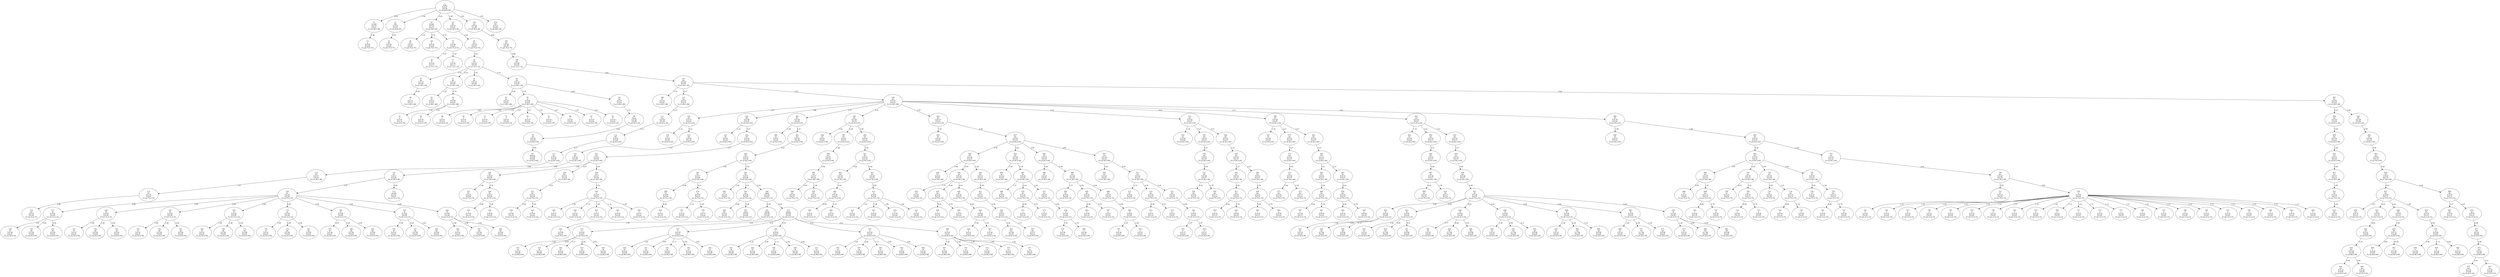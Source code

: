 digraph "webpage" {
body_fb5297ef868fa0cb9f752b0297ea2f9c [label="1\nbody\nE:0.47\nP:0.26\nS,L:[0.00,0.00]"]
script_c12fab89243811a5f2e2f4cf939d37f5 [label="13\nscript\nE:0.37\nP:0.21\nS,L:[0.38,0.38]"]
body_fb5297ef868fa0cb9f752b0297ea2f9c -> script_c12fab89243811a5f2e2f4cf939d37f5
 [label="0.00"]p_931e83a320a35b6379edf991d48a8f17 [label="15\np\nE:0.06\nP:0.02\nS,L:[0.75,0.75]"]
script_c12fab89243811a5f2e2f4cf939d37f5 -> p_931e83a320a35b6379edf991d48a8f17
 [label="0.56"]div_1c6dd692227a5c5a5361c4e4423dda6c [label="21\ndiv\nE:0.52\nP:0.31\nS,L:[0.38,0.38]"]
body_fb5297ef868fa0cb9f752b0297ea2f9c -> div_1c6dd692227a5c5a5361c4e4423dda6c
 [label="5.24"]div_9dec546f5e709be74aca09a9fd9cee87 [label="22\ndiv\nE:0.26\nP:0.43\nS,L:[0.75,0.75]"]
div_1c6dd692227a5c5a5361c4e4423dda6c -> div_9dec546f5e709be74aca09a9fd9cee87
 [label="2.62"]script_66c0744e52dfb9e475714321ec61db8b [label="25\nscript\nE:0.24\nP:0.21\nS,L:[0.38,0.38]"]
body_fb5297ef868fa0cb9f752b0297ea2f9c -> script_66c0744e52dfb9e475714321ec61db8b
 [label="0.00"]h2_130dd8fb8b07e5e3f13813d70118dcce [label="26\nh2\nE:0.23\nP:0.01\nS,L:[0.75,0.75]"]
script_66c0744e52dfb9e475714321ec61db8b -> h2_130dd8fb8b07e5e3f13813d70118dcce
 [label="1.45"]p_95be155cf889349e020786c8366e3159 [label="28\np\nE:0.34\nP:0.02\nS,L:[0.75,0.75]"]
script_66c0744e52dfb9e475714321ec61db8b -> p_95be155cf889349e020786c8366e3159
 [label="2.72"]ul_7a0e9437049d2d80ca1f5f6d34b7ab6b [label="33\nul\nE:0.08\nP:0.03\nS,L:[0.75,0.75]"]
script_66c0744e52dfb9e475714321ec61db8b -> ul_7a0e9437049d2d80ca1f5f6d34b7ab6b
 [label="0.76"]li_7c1bfd65fc61188c87f6bacb6b619fc6 [label="34\nli\nE:0.29\nP:0.13\nS,L:[1.12,1.12]"]
ul_7a0e9437049d2d80ca1f5f6d34b7ab6b -> li_7c1bfd65fc61188c87f6bacb6b619fc6
 [label="1.47"]li_6e60403a93f7b58f3121bc91faafb3ea [label="37\nli\nE:0.30\nP:0.13\nS,L:[1.12,1.12]"]
ul_7a0e9437049d2d80ca1f5f6d34b7ab6b -> li_6e60403a93f7b58f3121bc91faafb3ea
 [label="1.52"]div_434998e54c1dd1c98b4f5ae420c2818b [label="42\ndiv\nE:0.22\nP:0.31\nS,L:[0.38,0.38]"]
body_fb5297ef868fa0cb9f752b0297ea2f9c -> div_434998e54c1dd1c98b4f5ae420c2818b
 [label="1.80"]div_5018d1fbdadc409278e4d0bcccc70e5c [label="45\ndiv\nE:0.52\nP:0.43\nS,L:[0.75,0.75]"]
div_434998e54c1dd1c98b4f5ae420c2818b -> div_5018d1fbdadc409278e4d0bcccc70e5c
 [label="5.24"]div_5028d960a1c411b0376de60c6b431ddb [label="46\ndiv\nE:0.52\nP:0.43\nS,L:[1.12,1.12]"]
div_5018d1fbdadc409278e4d0bcccc70e5c -> div_5028d960a1c411b0376de60c6b431ddb
 [label="5.24"]div_eae5231d49a7966b188aa20d78355f9f [label="47\ndiv\nE:0.23\nP:0.20\nS,L:[1.50,1.50]"]
div_5028d960a1c411b0376de60c6b431ddb -> div_eae5231d49a7966b188aa20d78355f9f
 [label="2.32"]a_e57ee4120784cce4bdadd46447f499a5 [label="48\na\nE:0.15\nP:0.17\nS,L:[1.88,1.88]"]
div_eae5231d49a7966b188aa20d78355f9f -> a_e57ee4120784cce4bdadd46447f499a5
 [label="0.00"]div_332885c4c2f4d166e52ebcb920ea963e [label="51\ndiv\nE:0.23\nP:0.20\nS,L:[1.50,1.50]"]
div_5028d960a1c411b0376de60c6b431ddb -> div_332885c4c2f4d166e52ebcb920ea963e
 [label="2.32"]h2_a8121fb2b73ac0896ff591baf17a1450 [label="52\nh2\nE:0.23\nP:0.01\nS,L:[1.88,1.88]"]
div_332885c4c2f4d166e52ebcb920ea963e -> h2_a8121fb2b73ac0896ff591baf17a1450
 [label="1.45"]ul_68a589c7a7d3169f93df986e60c67ccc [label="54\nul\nE:0.08\nP:0.03\nS,L:[1.88,1.88]"]
div_332885c4c2f4d166e52ebcb920ea963e -> ul_68a589c7a7d3169f93df986e60c67ccc
 [label="0.76"]li_71b481aca41fb7b68fe2c6e58df0936e [label="55\nli\nE:0.33\nP:0.14\nS,L:[2.25,2.25]"]
ul_68a589c7a7d3169f93df986e60c67ccc -> li_71b481aca41fb7b68fe2c6e58df0936e
 [label="1.63"]li_8fa63c4628a1b28464ec0fad15faf89e [label="58\nli\nE:0.33\nP:0.14\nS,L:[2.25,2.25]"]
ul_68a589c7a7d3169f93df986e60c67ccc -> li_8fa63c4628a1b28464ec0fad15faf89e
 [label="1.63"]div_1f1d6217e494f2a5456dfd26fb3d00f1 [label="61\ndiv\nE:0.23\nP:0.20\nS,L:[1.50,1.50]"]
div_5028d960a1c411b0376de60c6b431ddb -> div_1f1d6217e494f2a5456dfd26fb3d00f1
 [label="2.32"]div_9a1cfbc14a2f0c7a38fdadc857cf62de [label="62\ndiv\nE:0.32\nP:0.20\nS,L:[1.50,1.50]"]
div_5028d960a1c411b0376de60c6b431ddb -> div_9a1cfbc14a2f0c7a38fdadc857cf62de
 [label="3.19"]h2_3091772360ca76ca8c5f30d4667769e0 [label="63\nh2\nE:0.23\nP:0.01\nS,L:[1.88,1.88]"]
div_9a1cfbc14a2f0c7a38fdadc857cf62de -> h2_3091772360ca76ca8c5f30d4667769e0
 [label="1.45"]ul_3e052009a16f91ad24e4ab1a8c48dc35 [label="65\nul\nE:0.08\nP:0.03\nS,L:[1.88,1.88]"]
div_9a1cfbc14a2f0c7a38fdadc857cf62de -> ul_3e052009a16f91ad24e4ab1a8c48dc35
 [label="0.76"]li_0e9da5a6723a672e5abedeab1d2c12eb [label="66\nli\nE:0.33\nP:0.14\nS,L:[2.25,2.25]"]
ul_3e052009a16f91ad24e4ab1a8c48dc35 -> li_0e9da5a6723a672e5abedeab1d2c12eb
 [label="1.63"]li_94ea8ef314f3858e49ef279d3fafd1ee [label="69\nli\nE:0.33\nP:0.14\nS,L:[2.25,2.25]"]
ul_3e052009a16f91ad24e4ab1a8c48dc35 -> li_94ea8ef314f3858e49ef279d3fafd1ee
 [label="1.63"]li_f35a91a9918fcd455f641ed50a78225e [label="72\nli\nE:0.33\nP:0.14\nS,L:[2.25,2.25]"]
ul_3e052009a16f91ad24e4ab1a8c48dc35 -> li_f35a91a9918fcd455f641ed50a78225e
 [label="1.63"]li_5837144e359b726584736281b919c4de [label="75\nli\nE:0.33\nP:0.24\nS,L:[2.25,2.25]"]
ul_3e052009a16f91ad24e4ab1a8c48dc35 -> li_5837144e359b726584736281b919c4de
 [label="1.67"]li_f17f91eeb5281ff2fedea5366ff2f1ca [label="78\nli\nE:0.33\nP:0.24\nS,L:[2.25,2.25]"]
ul_3e052009a16f91ad24e4ab1a8c48dc35 -> li_f17f91eeb5281ff2fedea5366ff2f1ca
 [label="1.67"]li_7e04761a2f6a079eea0140928f5b6fd8 [label="81\nli\nE:0.33\nP:0.24\nS,L:[2.25,2.25]"]
ul_3e052009a16f91ad24e4ab1a8c48dc35 -> li_7e04761a2f6a079eea0140928f5b6fd8
 [label="1.67"]li_05763edae37108c3d8899dbb7da9ebf2 [label="84\nli\nE:0.33\nP:0.24\nS,L:[2.25,2.25]"]
ul_3e052009a16f91ad24e4ab1a8c48dc35 -> li_05763edae37108c3d8899dbb7da9ebf2
 [label="1.67"]li_6c3885921614e43213b8e1652152ac86 [label="87\nli\nE:0.33\nP:0.24\nS,L:[2.25,2.25]"]
ul_3e052009a16f91ad24e4ab1a8c48dc35 -> li_6c3885921614e43213b8e1652152ac86
 [label="1.67"]li_cd14c2716ca8a94792023d1c283fa91d [label="90\nli\nE:0.33\nP:0.24\nS,L:[2.25,2.25]"]
ul_3e052009a16f91ad24e4ab1a8c48dc35 -> li_cd14c2716ca8a94792023d1c283fa91d
 [label="1.67"]div_a07d37537c964c020e143322699050a3 [label="93\ndiv\nE:0.27\nP:0.35\nS,L:[1.88,1.88]"]
div_9a1cfbc14a2f0c7a38fdadc857cf62de -> div_a07d37537c964c020e143322699050a3
 [label="2.65"]form_ddd08aa1c13b14db3bbefbfb0cb6e8ec [label="94\nform\nE:0.52\nP:0.00\nS,L:[2.25,2.25]"]
div_a07d37537c964c020e143322699050a3 -> form_ddd08aa1c13b14db3bbefbfb0cb6e8ec
 [label="3.27"]div_6381ce1f02a7bd35864e09f04bfaa17f [label="95\ndiv\nE:0.33\nP:0.29\nS,L:[2.62,2.62]"]
form_ddd08aa1c13b14db3bbefbfb0cb6e8ec -> div_6381ce1f02a7bd35864e09f04bfaa17f
 [label="2.62"]button_9220572a5fef06d6390fb1df0075dbed [label="101\nbutton\nE:0.08\nP:0.00\nS,L:[3.00,3.00]"]
div_6381ce1f02a7bd35864e09f04bfaa17f -> button_9220572a5fef06d6390fb1df0075dbed
 [label="0.00"]div_b21b6eb8ff717a0f144ec55a33401610 [label="104\ndiv\nE:0.26\nP:1.00\nS,L:[0.38,0.38]"]
body_fb5297ef868fa0cb9f752b0297ea2f9c -> div_b21b6eb8ff717a0f144ec55a33401610
 [label="2.62"]div_09cfe943909c2e5a0a1a0d92c99a3c61 [label="105\ndiv\nE:0.49\nP:0.59\nS,L:[0.75,0.75]"]
div_b21b6eb8ff717a0f144ec55a33401610 -> div_09cfe943909c2e5a0a1a0d92c99a3c61
 [label="4.86"]div_40af9b20b50f8afd12f086c6d57bbb4c [label="106\ndiv\nE:0.49\nP:0.59\nS,L:[1.12,1.12]"]
div_09cfe943909c2e5a0a1a0d92c99a3c61 -> div_40af9b20b50f8afd12f086c6d57bbb4c
 [label="4.86"]div_9e84ef4c660207f2e81d120d16371ac6 [label="107\ndiv\nE:0.46\nP:0.35\nS,L:[1.50,1.50]"]
div_40af9b20b50f8afd12f086c6d57bbb4c -> div_9e84ef4c660207f2e81d120d16371ac6
 [label="4.61"]h1_471841606ea9a4ac4b4f6346a696ea50 [label="108\nh1\nE:0.23\nP:0.01\nS,L:[1.88,1.88]"]
div_9e84ef4c660207f2e81d120d16371ac6 -> h1_471841606ea9a4ac4b4f6346a696ea50
 [label="1.74"]div_70b1cc6dc9893f86beaea3b538c7bad1 [label="110\ndiv\nE:0.53\nP:0.35\nS,L:[1.88,1.88]"]
div_9e84ef4c660207f2e81d120d16371ac6 -> div_70b1cc6dc9893f86beaea3b538c7bad1
 [label="5.27"]div_f2f8701f76a946da4fffc9cb145646b6 [label="111\ndiv\nE:0.53\nP:0.35\nS,L:[2.25,2.25]"]
div_70b1cc6dc9893f86beaea3b538c7bad1 -> div_f2f8701f76a946da4fffc9cb145646b6
 [label="5.27"]div_bb8d61ca58cdd43eff8d11f97e0763fb [label="112\ndiv\nE:0.52\nP:0.29\nS,L:[2.62,2.62]"]
div_f2f8701f76a946da4fffc9cb145646b6 -> div_bb8d61ca58cdd43eff8d11f97e0763fb
 [label="5.21"]div_d92669f27b39ccc59277915501dceeb6 [label="113\ndiv\nE:0.52\nP:0.29\nS,L:[3.00,3.00]"]
div_bb8d61ca58cdd43eff8d11f97e0763fb -> div_d92669f27b39ccc59277915501dceeb6
 [label="4.17"]div_c2787047e9d41973892542f843595e88 [label="114\ndiv\nE:0.37\nP:0.29\nS,L:[3.38,3.38]"]
div_d92669f27b39ccc59277915501dceeb6 -> div_c2787047e9d41973892542f843595e88
 [label="2.96"]div_b1dbc41c04f3f9ff5b24504255cb6bbc [label="115\ndiv\nE:0.18\nP:0.20\nS,L:[3.75,3.75]"]
div_c2787047e9d41973892542f843595e88 -> div_b1dbc41c04f3f9ff5b24504255cb6bbc
 [label="1.41"]div_c92e222c83dbc9a7a382e24a680631cd [label="118\ndiv\nE:0.31\nP:0.20\nS,L:[4.12,4.12]"]
div_b1dbc41c04f3f9ff5b24504255cb6bbc -> div_c92e222c83dbc9a7a382e24a680631cd
 [label="2.46"]div_9bd327d702b54764823e7cd777823db8 [label="128\ndiv\nE:0.53\nP:0.35\nS,L:[1.88,1.88]"]
div_9e84ef4c660207f2e81d120d16371ac6 -> div_9bd327d702b54764823e7cd777823db8
 [label="5.27"]div_3a16cb89703fb8b8fdb2964b900fd357 [label="129\ndiv\nE:0.33\nP:0.35\nS,L:[2.25,2.25]"]
div_9bd327d702b54764823e7cd777823db8 -> div_3a16cb89703fb8b8fdb2964b900fd357
 [label="2.65"]h2_5a53cb65b265ad2162fc1b103d16c9e5 [label="130\nh2\nE:0.23\nP:0.01\nS,L:[2.62,2.62]"]
div_3a16cb89703fb8b8fdb2964b900fd357 -> h2_5a53cb65b265ad2162fc1b103d16c9e5
 [label="1.14"]div_e9e7ac00310896fb49d8be0953a9dd11 [label="133\ndiv\nE:0.52\nP:0.29\nS,L:[2.62,2.62]"]
div_3a16cb89703fb8b8fdb2964b900fd357 -> div_e9e7ac00310896fb49d8be0953a9dd11
 [label="5.21"]div_1a73d55346984739eb62d8f7875f59b1 [label="134\ndiv\nE:0.52\nP:0.29\nS,L:[3.00,3.00]"]
div_e9e7ac00310896fb49d8be0953a9dd11 -> div_1a73d55346984739eb62d8f7875f59b1
 [label="5.21"]div_5930a53d64efd3bcb58ccfdd2e45e3a3 [label="135\ndiv\nE:0.51\nP:0.29\nS,L:[3.38,3.38]"]
div_1a73d55346984739eb62d8f7875f59b1 -> div_5930a53d64efd3bcb58ccfdd2e45e3a3
 [label="5.08"]div_5e56170393e27c7e0291ee08138e49de [label="136\ndiv\nE:0.23\nP:0.20\nS,L:[3.75,3.75]"]
div_5930a53d64efd3bcb58ccfdd2e45e3a3 -> div_5e56170393e27c7e0291ee08138e49de
 [label="2.32"]dl_e73a69cea66b73cd0f1f63b47243fb8d [label="137\ndl\nE:0.00\nP:0.00\nS,L:[4.12,4.12]"]
div_5e56170393e27c7e0291ee08138e49de -> dl_e73a69cea66b73cd0f1f63b47243fb8d
 [label="0.00"]dt_2399f3f9b15212aee761aa26df2b9ed3 [label="138\ndt\nE:0.36\nP:0.01\nS,L:[4.50,4.50]"]
dl_e73a69cea66b73cd0f1f63b47243fb8d -> dt_2399f3f9b15212aee761aa26df2b9ed3
 [label="2.87"]dd_60edbed79bc2126b3203549b423c2ef0 [label="141\ndd\nE:0.56\nP:0.02\nS,L:[4.50,4.50]"]
dl_e73a69cea66b73cd0f1f63b47243fb8d -> dd_60edbed79bc2126b3203549b423c2ef0
 [label="3.48"]dd_c91c45d7d88406db72e5678fc6b75b0f [label="143\ndd\nE:0.09\nP:0.02\nS,L:[4.50,4.50]"]
dl_e73a69cea66b73cd0f1f63b47243fb8d -> dd_c91c45d7d88406db72e5678fc6b75b0f
 [label="0.44"]dl_0d7502392947732ab8fcb6b4d36bb04e [label="146\ndl\nE:0.00\nP:0.00\nS,L:[4.12,4.12]"]
div_5e56170393e27c7e0291ee08138e49de -> dl_0d7502392947732ab8fcb6b4d36bb04e
 [label="0.00"]dt_fed1103d82cf3f6e9d8b7b9be6c06992 [label="147\ndt\nE:0.21\nP:0.01\nS,L:[4.50,4.50]"]
dl_0d7502392947732ab8fcb6b4d36bb04e -> dt_fed1103d82cf3f6e9d8b7b9be6c06992
 [label="1.66"]dd_5b5d78a476b598cbc764d34a7f7edf59 [label="150\ndd\nE:0.56\nP:0.02\nS,L:[4.50,4.50]"]
dl_0d7502392947732ab8fcb6b4d36bb04e -> dd_5b5d78a476b598cbc764d34a7f7edf59
 [label="3.48"]dd_d7a740c255ab72c18140aa6fb5c7598c [label="152\ndd\nE:0.09\nP:0.02\nS,L:[4.50,4.50]"]
dl_0d7502392947732ab8fcb6b4d36bb04e -> dd_d7a740c255ab72c18140aa6fb5c7598c
 [label="0.44"]dl_4ad8ba590ae6788691028addd6735fdd [label="155\ndl\nE:0.00\nP:0.00\nS,L:[4.12,4.12]"]
div_5e56170393e27c7e0291ee08138e49de -> dl_4ad8ba590ae6788691028addd6735fdd
 [label="0.00"]dt_a478e7d8e026bb2edb90bcac241c031a [label="156\ndt\nE:0.21\nP:0.01\nS,L:[4.50,4.50]"]
dl_4ad8ba590ae6788691028addd6735fdd -> dt_a478e7d8e026bb2edb90bcac241c031a
 [label="1.66"]dd_c3adde5afe6f04d57ab63688d4da0102 [label="159\ndd\nE:0.56\nP:0.02\nS,L:[4.50,4.50]"]
dl_4ad8ba590ae6788691028addd6735fdd -> dd_c3adde5afe6f04d57ab63688d4da0102
 [label="3.48"]dd_b6983448b0b5cae8ab70dfba9b4d8f11 [label="161\ndd\nE:0.08\nP:0.02\nS,L:[4.50,4.50]"]
dl_4ad8ba590ae6788691028addd6735fdd -> dd_b6983448b0b5cae8ab70dfba9b4d8f11
 [label="0.42"]dl_46d9a58e51664e2584ca2dd3e9b25ca2 [label="165\ndl\nE:0.00\nP:0.00\nS,L:[4.12,4.12]"]
div_5e56170393e27c7e0291ee08138e49de -> dl_46d9a58e51664e2584ca2dd3e9b25ca2
 [label="0.00"]dt_e665a6c1887425f87b3535cb922061b8 [label="166\ndt\nE:0.21\nP:0.01\nS,L:[4.50,4.50]"]
dl_46d9a58e51664e2584ca2dd3e9b25ca2 -> dt_e665a6c1887425f87b3535cb922061b8
 [label="1.66"]dd_595575702fe177182bcaa0361685e156 [label="169\ndd\nE:0.56\nP:0.02\nS,L:[4.50,4.50]"]
dl_46d9a58e51664e2584ca2dd3e9b25ca2 -> dd_595575702fe177182bcaa0361685e156
 [label="3.48"]dd_f4a0d042884becf9983a35deb6a6e11b [label="171\ndd\nE:0.08\nP:0.02\nS,L:[4.50,4.50]"]
dl_46d9a58e51664e2584ca2dd3e9b25ca2 -> dd_f4a0d042884becf9983a35deb6a6e11b
 [label="0.42"]dl_2cc97f5921115f8656cf6de9869100ea [label="175\ndl\nE:0.00\nP:0.00\nS,L:[4.12,4.12]"]
div_5e56170393e27c7e0291ee08138e49de -> dl_2cc97f5921115f8656cf6de9869100ea
 [label="0.00"]dt_29e02bb9e43bc17b77b4c615461d6d34 [label="176\ndt\nE:0.21\nP:0.01\nS,L:[4.50,4.50]"]
dl_2cc97f5921115f8656cf6de9869100ea -> dt_29e02bb9e43bc17b77b4c615461d6d34
 [label="1.66"]dd_8f420b7e9054851acc2297b3ec7a1723 [label="179\ndd\nE:0.56\nP:0.02\nS,L:[4.50,4.50]"]
dl_2cc97f5921115f8656cf6de9869100ea -> dd_8f420b7e9054851acc2297b3ec7a1723
 [label="3.48"]dd_ec53a834203f16ed68a648ff68e11068 [label="181\ndd\nE:0.09\nP:0.02\nS,L:[4.50,4.50]"]
dl_2cc97f5921115f8656cf6de9869100ea -> dd_ec53a834203f16ed68a648ff68e11068
 [label="0.44"]dl_8eb0a969ae8a74b5c7a2184562b2174b [label="184\ndl\nE:0.00\nP:0.00\nS,L:[4.12,4.12]"]
div_5e56170393e27c7e0291ee08138e49de -> dl_8eb0a969ae8a74b5c7a2184562b2174b
 [label="0.00"]dt_893c45315e78b3be8490ad9fa6082b4c [label="185\ndt\nE:0.36\nP:0.01\nS,L:[4.50,4.50]"]
dl_8eb0a969ae8a74b5c7a2184562b2174b -> dt_893c45315e78b3be8490ad9fa6082b4c
 [label="2.87"]dd_03572801ebdfae3c433367577a24d0a8 [label="188\ndd\nE:0.56\nP:0.02\nS,L:[4.50,4.50]"]
dl_8eb0a969ae8a74b5c7a2184562b2174b -> dd_03572801ebdfae3c433367577a24d0a8
 [label="3.48"]dd_58065ce63e91299968e153b426ca4674 [label="190\ndd\nE:0.09\nP:0.02\nS,L:[4.50,4.50]"]
dl_8eb0a969ae8a74b5c7a2184562b2174b -> dd_58065ce63e91299968e153b426ca4674
 [label="0.44"]dl_18914ce6dc2757f7e6c5ad7e8e933fc2 [label="193\ndl\nE:0.00\nP:0.00\nS,L:[4.12,4.12]"]
div_5e56170393e27c7e0291ee08138e49de -> dl_18914ce6dc2757f7e6c5ad7e8e933fc2
 [label="0.00"]dt_77627bc226cee3f3828cfd4bf34b10f5 [label="194\ndt\nE:0.21\nP:0.01\nS,L:[4.50,4.50]"]
dl_18914ce6dc2757f7e6c5ad7e8e933fc2 -> dt_77627bc226cee3f3828cfd4bf34b10f5
 [label="1.66"]dd_57048748fdb6455e74b893ba864a32ca [label="197\ndd\nE:0.56\nP:0.02\nS,L:[4.50,4.50]"]
dl_18914ce6dc2757f7e6c5ad7e8e933fc2 -> dd_57048748fdb6455e74b893ba864a32ca
 [label="3.48"]dd_a47eafe88b69e88b30434e68a1f9e0b1 [label="199\ndd\nE:0.08\nP:0.02\nS,L:[4.50,4.50]"]
dl_18914ce6dc2757f7e6c5ad7e8e933fc2 -> dd_a47eafe88b69e88b30434e68a1f9e0b1
 [label="0.42"]dl_b1af3fdba1d7353eda4401f086cfe0c4 [label="203\ndl\nE:0.00\nP:0.00\nS,L:[4.12,4.12]"]
div_5e56170393e27c7e0291ee08138e49de -> dl_b1af3fdba1d7353eda4401f086cfe0c4
 [label="0.00"]dt_4f3d3cd532e87845b79db1b8d96c4925 [label="204\ndt\nE:0.21\nP:0.01\nS,L:[4.50,4.50]"]
dl_b1af3fdba1d7353eda4401f086cfe0c4 -> dt_4f3d3cd532e87845b79db1b8d96c4925
 [label="1.66"]dd_290e10c0f1a041d92d25b0ba408f32a1 [label="207\ndd\nE:0.56\nP:0.02\nS,L:[4.50,4.50]"]
dl_b1af3fdba1d7353eda4401f086cfe0c4 -> dd_290e10c0f1a041d92d25b0ba408f32a1
 [label="3.48"]dd_e6fe2d7dc1f4348c7874a2fd9cc5bdf2 [label="209\ndd\nE:0.08\nP:0.02\nS,L:[4.50,4.50]"]
dl_b1af3fdba1d7353eda4401f086cfe0c4 -> dd_e6fe2d7dc1f4348c7874a2fd9cc5bdf2
 [label="0.42"]script_418858f72cfbea19f76d3c7a9d623490 [label="213\nscript\nE:0.21\nP:0.01\nS,L:[3.75,3.75]"]
div_5930a53d64efd3bcb58ccfdd2e45e3a3 -> script_418858f72cfbea19f76d3c7a9d623490
 [label="0.00"]div_41ee18bdbfb965470d4bb31b0558001b [label="220\ndiv\nE:0.40\nP:0.35\nS,L:[2.25,2.25]"]
div_9bd327d702b54764823e7cd777823db8 -> div_41ee18bdbfb965470d4bb31b0558001b
 [label="3.96"]h2_cdfbb1c545722f4d9f0052aaaee9e95e [label="221\nh2\nE:0.23\nP:0.01\nS,L:[2.62,2.62]"]
div_41ee18bdbfb965470d4bb31b0558001b -> h2_cdfbb1c545722f4d9f0052aaaee9e95e
 [label="1.14"]div_73161bb2223f7ab9d7c4ed709574e754 [label="224\ndiv\nE:0.53\nP:0.36\nS,L:[2.62,2.62]"]
div_41ee18bdbfb965470d4bb31b0558001b -> div_73161bb2223f7ab9d7c4ed709574e754
 [label="5.27"]div_c548fb4a29e2e11eb19ee2eafebfe09b [label="225\ndiv\nE:0.53\nP:0.36\nS,L:[3.00,3.00]"]
div_73161bb2223f7ab9d7c4ed709574e754 -> div_c548fb4a29e2e11eb19ee2eafebfe09b
 [label="5.27"]div_df7811fb2303d8cb803af041ab94ddcf [label="226\ndiv\nE:0.40\nP:0.36\nS,L:[3.38,3.38]"]
div_c548fb4a29e2e11eb19ee2eafebfe09b -> div_df7811fb2303d8cb803af041ab94ddcf
 [label="3.96"]h3_38154dbe4999de89da43980a10c45746 [label="227\nh3\nE:0.29\nP:0.04\nS,L:[3.75,3.75]"]
div_df7811fb2303d8cb803af041ab94ddcf -> h3_38154dbe4999de89da43980a10c45746
 [label="1.46"]div_6ff9971ee467503f42adbe1dbb5393a5 [label="229\ndiv\nE:0.23\nP:0.20\nS,L:[3.75,3.75]"]
div_df7811fb2303d8cb803af041ab94ddcf -> div_6ff9971ee467503f42adbe1dbb5393a5
 [label="2.32"]a_cebd1d0167c31da5784d8bea1d66cd63 [label="230\na\nE:0.38\nP:0.10\nS,L:[4.12,4.12]"]
div_6ff9971ee467503f42adbe1dbb5393a5 -> a_cebd1d0167c31da5784d8bea1d66cd63
 [label="0.00"]p_09a76b6b8873bcd240b2eda54729fc26 [label="234\np\nE:0.56\nP:0.02\nS,L:[4.12,4.12]"]
div_6ff9971ee467503f42adbe1dbb5393a5 -> p_09a76b6b8873bcd240b2eda54729fc26
 [label="5.56"]div_78001b4488fb1a7d6f7518aa2b7ce0fb [label="236\ndiv\nE:0.53\nP:0.36\nS,L:[3.38,3.38]"]
div_c548fb4a29e2e11eb19ee2eafebfe09b -> div_78001b4488fb1a7d6f7518aa2b7ce0fb
 [label="5.27"]div_989e1f2c35c8d1fb15550a6ec438819b [label="237\ndiv\nE:0.23\nP:0.20\nS,L:[3.75,3.75]"]
div_78001b4488fb1a7d6f7518aa2b7ce0fb -> div_989e1f2c35c8d1fb15550a6ec438819b
 [label="2.32"]a_2d2279cebaa9f2cac108ff2f0e2694ba [label="238\na\nE:0.38\nP:0.10\nS,L:[4.12,4.12]"]
div_989e1f2c35c8d1fb15550a6ec438819b -> a_2d2279cebaa9f2cac108ff2f0e2694ba
 [label="0.00"]p_ff1f3fad7d658bdc0abf9b5d48501518 [label="242\np\nE:0.56\nP:0.02\nS,L:[4.12,4.12]"]
div_989e1f2c35c8d1fb15550a6ec438819b -> p_ff1f3fad7d658bdc0abf9b5d48501518
 [label="5.56"]div_84f7c6a3b412734f8dd6983278583cfb [label="244\ndiv\nE:0.27\nP:0.36\nS,L:[3.38,3.38]"]
div_c548fb4a29e2e11eb19ee2eafebfe09b -> div_84f7c6a3b412734f8dd6983278583cfb
 [label="2.65"]ul_9a9711503717b64b5df1c8bd9f830ec7 [label="245\nul\nE:0.03\nP:0.01\nS,L:[3.75,3.75]"]
div_84f7c6a3b412734f8dd6983278583cfb -> ul_9a9711503717b64b5df1c8bd9f830ec7
 [label="0.33"]li_c325b57b5df7957285a5a4a6f1b6626e [label="246\nli\nE:0.37\nP:0.02\nS,L:[4.12,4.12]"]
ul_9a9711503717b64b5df1c8bd9f830ec7 -> li_c325b57b5df7957285a5a4a6f1b6626e
 [label="1.85"]li_968535eb6df09e1c7aaff5a3e0de1e29 [label="249\nli\nE:0.22\nP:0.02\nS,L:[4.12,4.12]"]
ul_9a9711503717b64b5df1c8bd9f830ec7 -> li_968535eb6df09e1c7aaff5a3e0de1e29
 [label="1.10"]li_00a042cc70f47be6423a7ac543460581 [label="252\nli\nE:0.37\nP:0.02\nS,L:[4.12,4.12]"]
ul_9a9711503717b64b5df1c8bd9f830ec7 -> li_00a042cc70f47be6423a7ac543460581
 [label="1.85"]li_9fea66f20961c49ba1a39b31cd832f79 [label="255\nli\nE:0.22\nP:0.02\nS,L:[4.12,4.12]"]
ul_9a9711503717b64b5df1c8bd9f830ec7 -> li_9fea66f20961c49ba1a39b31cd832f79
 [label="1.10"]li_40e2837bfc81974727c541e68dc0d02c [label="258\nli\nE:0.37\nP:0.02\nS,L:[4.12,4.12]"]
ul_9a9711503717b64b5df1c8bd9f830ec7 -> li_40e2837bfc81974727c541e68dc0d02c
 [label="1.85"]div_e75759e7f11b5559309344b85d586f2a [label="261\ndiv\nE:0.34\nP:0.36\nS,L:[2.25,2.25]"]
div_9bd327d702b54764823e7cd777823db8 -> div_e75759e7f11b5559309344b85d586f2a
 [label="2.75"]h2_affc96ec4e9958bae45c43a771b37272 [label="262\nh2\nE:0.21\nP:0.01\nS,L:[2.62,2.62]"]
div_e75759e7f11b5559309344b85d586f2a -> h2_affc96ec4e9958bae45c43a771b37272
 [label="1.06"]div_b9865d4f1f78f97d2c2539c88f2363fc [label="265\ndiv\nE:0.53\nP:0.36\nS,L:[2.62,2.62]"]
div_e75759e7f11b5559309344b85d586f2a -> div_b9865d4f1f78f97d2c2539c88f2363fc
 [label="5.27"]div_9940c2072948679a7988ae01cd21f605 [label="266\ndiv\nE:0.53\nP:0.36\nS,L:[3.00,3.00]"]
div_b9865d4f1f78f97d2c2539c88f2363fc -> div_9940c2072948679a7988ae01cd21f605
 [label="5.27"]div_87fce869a0e861ee5ffc96c303572b05 [label="267\ndiv\nE:0.27\nP:0.36\nS,L:[3.38,3.38]"]
div_9940c2072948679a7988ae01cd21f605 -> div_87fce869a0e861ee5ffc96c303572b05
 [label="2.65"]h3_0f6d7b5ea8fb6b0ccd17a0eb9f005253 [label="268\nh3\nE:0.09\nP:0.04\nS,L:[3.75,3.75]"]
div_87fce869a0e861ee5ffc96c303572b05 -> h3_0f6d7b5ea8fb6b0ccd17a0eb9f005253
 [label="0.46"]a_bb5f7a6ca6d30ff94a077b1f7e7f226b [label="269\na\nE:0.32\nP:0.10\nS,L:[4.12,4.12]"]
h3_0f6d7b5ea8fb6b0ccd17a0eb9f005253 -> a_bb5f7a6ca6d30ff94a077b1f7e7f226b
 [label="0.00"]ul_791804f630eed9c5499b31281c400e8b [label="274\nul\nE:0.03\nP:0.01\nS,L:[3.75,3.75]"]
div_87fce869a0e861ee5ffc96c303572b05 -> ul_791804f630eed9c5499b31281c400e8b
 [label="0.33"]li_cfd52ab03f6efeaa814fd37eeb41abb9 [label="275\nli\nE:0.22\nP:0.02\nS,L:[4.12,4.12]"]
ul_791804f630eed9c5499b31281c400e8b -> li_cfd52ab03f6efeaa814fd37eeb41abb9
 [label="1.10"]li_ca31fbb2c08a339293bcc32304575d55 [label="278\nli\nE:0.37\nP:0.02\nS,L:[4.12,4.12]"]
ul_791804f630eed9c5499b31281c400e8b -> li_ca31fbb2c08a339293bcc32304575d55
 [label="1.85"]div_eb9f6d86378d512ea086bf17715f67dd [label="281\ndiv\nE:0.31\nP:0.36\nS,L:[3.38,3.38]"]
div_9940c2072948679a7988ae01cd21f605 -> div_eb9f6d86378d512ea086bf17715f67dd
 [label="2.49"]h3_22b1512ba868e1565bf1ce8cd02e4661 [label="282\nh3\nE:0.36\nP:0.04\nS,L:[3.75,3.75]"]
div_eb9f6d86378d512ea086bf17715f67dd -> h3_22b1512ba868e1565bf1ce8cd02e4661
 [label="1.46"]div_ca04c7d21bfd12db83352330779e276b [label="291\ndiv\nE:0.28\nP:0.20\nS,L:[3.75,3.75]"]
div_eb9f6d86378d512ea086bf17715f67dd -> div_ca04c7d21bfd12db83352330779e276b
 [label="2.21"]h4_91b07ee5b949343b61b000a66a9e5969 [label="292\nh4\nE:0.23\nP:0.03\nS,L:[4.12,4.12]"]
div_ca04c7d21bfd12db83352330779e276b -> h4_91b07ee5b949343b61b000a66a9e5969
 [label="0.69"]span_ab218af42f6c8e7f8853123bb260b0d6 [label="297\nspan\nE:0.25\nP:0.06\nS,L:[4.12,4.12]"]
div_ca04c7d21bfd12db83352330779e276b -> span_ab218af42f6c8e7f8853123bb260b0d6
 [label="0.00"]table_11b726dc8a348e3f45f60a79019719f0 [label="300\ntable\nE:0.03\nP:0.01\nS,L:[3.75,3.75]"]
div_eb9f6d86378d512ea086bf17715f67dd -> table_11b726dc8a348e3f45f60a79019719f0
 [label="0.33"]thead_8be4cd32cf7bcd2c9eb8195da9b61270 [label="301\nthead\nE:0.00\nP:0.00\nS,L:[4.12,4.12]"]
table_11b726dc8a348e3f45f60a79019719f0 -> thead_8be4cd32cf7bcd2c9eb8195da9b61270
 [label="0.00"]tr_bd7a9d61820265056d6853ebd204fbe6 [label="302\ntr\nE:0.39\nP:0.01\nS,L:[4.50,4.50]"]
thead_8be4cd32cf7bcd2c9eb8195da9b61270 -> tr_bd7a9d61820265056d6853ebd204fbe6
 [label="1.93"]tbody_778888f6e6b9c2d7721fcc881ba99310 [label="313\ntbody\nE:0.00\nP:0.00\nS,L:[4.12,4.12]"]
table_11b726dc8a348e3f45f60a79019719f0 -> tbody_778888f6e6b9c2d7721fcc881ba99310
 [label="0.00"]tr_6882dd3b1918b806a9d2c18418a7b54c [label="314\ntr\nE:0.03\nP:0.01\nS,L:[4.50,4.50]"]
tbody_778888f6e6b9c2d7721fcc881ba99310 -> tr_6882dd3b1918b806a9d2c18418a7b54c
 [label="0.21"]td_6b3c5ed3eb0832384e0e2839977857c3 [label="315\ntd\nE:0.25\nP:0.06\nS,L:[4.88,4.88]"]
tr_6882dd3b1918b806a9d2c18418a7b54c -> td_6b3c5ed3eb0832384e0e2839977857c3
 [label="1.26"]td_14e420398a0db433454e6819ba09ec65 [label="318\ntd\nE:0.32\nP:0.06\nS,L:[4.88,4.88]"]
tr_6882dd3b1918b806a9d2c18418a7b54c -> td_14e420398a0db433454e6819ba09ec65
 [label="2.00"]td_0395d3ee1810f8855cb363a95d7bdfe4 [label="320\ntd\nE:0.23\nP:0.06\nS,L:[4.88,4.88]"]
tr_6882dd3b1918b806a9d2c18418a7b54c -> td_0395d3ee1810f8855cb363a95d7bdfe4
 [label="1.17"]td_efe2f95d59e66b2bf8f02e319859fa7f [label="323\ntd\nE:0.32\nP:0.06\nS,L:[4.88,4.88]"]
tr_6882dd3b1918b806a9d2c18418a7b54c -> td_efe2f95d59e66b2bf8f02e319859fa7f
 [label="2.00"]td_2624b41fe4886bc87224ec7427ff1a84 [label="325\ntd\nE:0.32\nP:0.06\nS,L:[4.88,4.88]"]
tr_6882dd3b1918b806a9d2c18418a7b54c -> td_2624b41fe4886bc87224ec7427ff1a84
 [label="2.00"]tr_554059f587445525f63d5a5a79eddca8 [label="327\ntr\nE:0.03\nP:0.01\nS,L:[4.50,4.50]"]
tbody_778888f6e6b9c2d7721fcc881ba99310 -> tr_554059f587445525f63d5a5a79eddca8
 [label="0.21"]td_1df1243d9f230106d6e54cbea3a7fe01 [label="328\ntd\nE:0.25\nP:0.06\nS,L:[4.88,4.88]"]
tr_554059f587445525f63d5a5a79eddca8 -> td_1df1243d9f230106d6e54cbea3a7fe01
 [label="1.26"]td_75716546a033ab683ddf23c5b2c83b8a [label="331\ntd\nE:0.32\nP:0.06\nS,L:[4.88,4.88]"]
tr_554059f587445525f63d5a5a79eddca8 -> td_75716546a033ab683ddf23c5b2c83b8a
 [label="2.00"]td_3fcd206609b1c29857e9f7ea1d7b4b48 [label="333\ntd\nE:0.23\nP:0.06\nS,L:[4.88,4.88]"]
tr_554059f587445525f63d5a5a79eddca8 -> td_3fcd206609b1c29857e9f7ea1d7b4b48
 [label="1.17"]td_cbf9991f3ac78a722243220cb20af8d1 [label="336\ntd\nE:0.32\nP:0.06\nS,L:[4.88,4.88]"]
tr_554059f587445525f63d5a5a79eddca8 -> td_cbf9991f3ac78a722243220cb20af8d1
 [label="2.00"]td_2770d4ca4d932e875eb2894ca422cfbc [label="338\ntd\nE:0.32\nP:0.06\nS,L:[4.88,4.88]"]
tr_554059f587445525f63d5a5a79eddca8 -> td_2770d4ca4d932e875eb2894ca422cfbc
 [label="2.00"]tr_539628cb3332dae6a989d2d1d6e9a544 [label="340\ntr\nE:0.03\nP:0.01\nS,L:[4.50,4.50]"]
tbody_778888f6e6b9c2d7721fcc881ba99310 -> tr_539628cb3332dae6a989d2d1d6e9a544
 [label="0.21"]td_65814160fb494fd64189ecd1333f78bf [label="341\ntd\nE:0.25\nP:0.06\nS,L:[4.88,4.88]"]
tr_539628cb3332dae6a989d2d1d6e9a544 -> td_65814160fb494fd64189ecd1333f78bf
 [label="1.26"]td_7f950d364335702dd0030d6ca49a15c2 [label="344\ntd\nE:0.32\nP:0.06\nS,L:[4.88,4.88]"]
tr_539628cb3332dae6a989d2d1d6e9a544 -> td_7f950d364335702dd0030d6ca49a15c2
 [label="2.00"]td_cde44fd58fb745eac68c375f745201a3 [label="346\ntd\nE:0.23\nP:0.06\nS,L:[4.88,4.88]"]
tr_539628cb3332dae6a989d2d1d6e9a544 -> td_cde44fd58fb745eac68c375f745201a3
 [label="1.17"]td_0dfdffe1d74e95f8857ea42ccde98603 [label="349\ntd\nE:0.32\nP:0.06\nS,L:[4.88,4.88]"]
tr_539628cb3332dae6a989d2d1d6e9a544 -> td_0dfdffe1d74e95f8857ea42ccde98603
 [label="2.00"]td_9a9414072449c2fd6ea022e4b74558c5 [label="351\ntd\nE:0.32\nP:0.06\nS,L:[4.88,4.88]"]
tr_539628cb3332dae6a989d2d1d6e9a544 -> td_9a9414072449c2fd6ea022e4b74558c5
 [label="2.00"]tr_76c77f5cabdd8917f79db4ca231b84ea [label="353\ntr\nE:0.03\nP:0.01\nS,L:[4.50,4.50]"]
tbody_778888f6e6b9c2d7721fcc881ba99310 -> tr_76c77f5cabdd8917f79db4ca231b84ea
 [label="0.21"]td_59b489be05e38296eb58dbf3a3585a40 [label="354\ntd\nE:0.25\nP:0.06\nS,L:[4.88,4.88]"]
tr_76c77f5cabdd8917f79db4ca231b84ea -> td_59b489be05e38296eb58dbf3a3585a40
 [label="1.26"]td_25d2efb857a25f204abd38d9bc804a08 [label="357\ntd\nE:0.32\nP:0.06\nS,L:[4.88,4.88]"]
tr_76c77f5cabdd8917f79db4ca231b84ea -> td_25d2efb857a25f204abd38d9bc804a08
 [label="2.00"]td_94941185145f9151a1f080121ae280cf [label="359\ntd\nE:0.23\nP:0.06\nS,L:[4.88,4.88]"]
tr_76c77f5cabdd8917f79db4ca231b84ea -> td_94941185145f9151a1f080121ae280cf
 [label="1.17"]td_80a7d5e3bcbbbd21a5510265ddc448bf [label="362\ntd\nE:0.32\nP:0.06\nS,L:[4.88,4.88]"]
tr_76c77f5cabdd8917f79db4ca231b84ea -> td_80a7d5e3bcbbbd21a5510265ddc448bf
 [label="2.00"]td_1df58417b003f1fe0fbb79a51817ef67 [label="364\ntd\nE:0.32\nP:0.06\nS,L:[4.88,4.88]"]
tr_76c77f5cabdd8917f79db4ca231b84ea -> td_1df58417b003f1fe0fbb79a51817ef67
 [label="2.00"]tr_53763b502b5bc5dd89686058bae7d5a9 [label="366\ntr\nE:0.03\nP:0.01\nS,L:[4.50,4.50]"]
tbody_778888f6e6b9c2d7721fcc881ba99310 -> tr_53763b502b5bc5dd89686058bae7d5a9
 [label="0.21"]td_510faec63fa16818d73333414d343b28 [label="367\ntd\nE:0.25\nP:0.06\nS,L:[4.88,4.88]"]
tr_53763b502b5bc5dd89686058bae7d5a9 -> td_510faec63fa16818d73333414d343b28
 [label="1.26"]td_ef7e25f6287e196428ac6a6c21337ed5 [label="370\ntd\nE:0.32\nP:0.06\nS,L:[4.88,4.88]"]
tr_53763b502b5bc5dd89686058bae7d5a9 -> td_ef7e25f6287e196428ac6a6c21337ed5
 [label="2.00"]td_8d1b6c5b2f94d78e6fb2cab379f55590 [label="372\ntd\nE:0.24\nP:0.05\nS,L:[4.88,4.88]"]
tr_53763b502b5bc5dd89686058bae7d5a9 -> td_8d1b6c5b2f94d78e6fb2cab379f55590
 [label="1.18"]td_3cd97fa4680169ee3bd3a17b6913937d [label="375\ntd\nE:0.31\nP:0.05\nS,L:[4.88,4.88]"]
tr_53763b502b5bc5dd89686058bae7d5a9 -> td_3cd97fa4680169ee3bd3a17b6913937d
 [label="1.92"]td_9ba548a819e6fb5a5324347f5cc433e3 [label="377\ntd\nE:0.31\nP:0.05\nS,L:[4.88,4.88]"]
tr_53763b502b5bc5dd89686058bae7d5a9 -> td_9ba548a819e6fb5a5324347f5cc433e3
 [label="1.92"]div_9061090ba807b60f609a9cc132bb13da [label="383\ndiv\nE:0.42\nP:0.51\nS,L:[2.25,2.25]"]
div_9bd327d702b54764823e7cd777823db8 -> div_9061090ba807b60f609a9cc132bb13da
 [label="4.22"]h2_84a27ca3b2e724a4b948d617df82b3ad [label="384\nh2\nE:0.21\nP:0.01\nS,L:[2.62,2.62]"]
div_9061090ba807b60f609a9cc132bb13da -> h2_84a27ca3b2e724a4b948d617df82b3ad
 [label="1.04"]div_5a0bda036b1004a71fca89c8fed17afe [label="387\ndiv\nE:0.53\nP:0.33\nS,L:[2.62,2.62]"]
div_9061090ba807b60f609a9cc132bb13da -> div_5a0bda036b1004a71fca89c8fed17afe
 [label="5.26"]div_2f6136af4229802fdac80496da326238 [label="388\ndiv\nE:0.53\nP:0.33\nS,L:[3.00,3.00]"]
div_5a0bda036b1004a71fca89c8fed17afe -> div_2f6136af4229802fdac80496da326238
 [label="5.26"]div_6ffe317386203c8e6c64b87cc8ff0a48 [label="389\ndiv\nE:0.37\nP:0.33\nS,L:[3.38,3.38]"]
div_2f6136af4229802fdac80496da326238 -> div_6ffe317386203c8e6c64b87cc8ff0a48
 [label="3.00"]div_e7242a6398af6ba2c925baf59d51afed [label="390\ndiv\nE:0.44\nP:0.23\nS,L:[3.75,3.75]"]
div_6ffe317386203c8e6c64b87cc8ff0a48 -> div_e7242a6398af6ba2c925baf59d51afed
 [label="4.42"]div_8153c9a6642087797be7672d6b0f8e81 [label="392\ndiv\nE:0.19\nP:0.23\nS,L:[3.75,3.75]"]
div_6ffe317386203c8e6c64b87cc8ff0a48 -> div_8153c9a6642087797be7672d6b0f8e81
 [label="1.48"]div_bf33783f4a26e707978d8655122f5055 [label="400\ndiv\nE:0.53\nP:0.33\nS,L:[2.62,2.62]"]
div_9061090ba807b60f609a9cc132bb13da -> div_bf33783f4a26e707978d8655122f5055
 [label="5.26"]div_bb24a60d56b2c19f550234c97d172f72 [label="401\ndiv\nE:0.53\nP:0.33\nS,L:[3.00,3.00]"]
div_bf33783f4a26e707978d8655122f5055 -> div_bb24a60d56b2c19f550234c97d172f72
 [label="5.26"]div_da9f6699f881154da9ce21c7ceca7e6f [label="402\ndiv\nE:0.53\nP:0.33\nS,L:[3.38,3.38]"]
div_bb24a60d56b2c19f550234c97d172f72 -> div_da9f6699f881154da9ce21c7ceca7e6f
 [label="5.26"]div_2b6f384abd6db4e5b5d602e94e84287f [label="403\ndiv\nE:0.24\nP:0.23\nS,L:[3.75,3.75]"]
div_da9f6699f881154da9ce21c7ceca7e6f -> div_2b6f384abd6db4e5b5d602e94e84287f
 [label="2.44"]a_21a603578be9d1b2a93510753589e896 [label="404\na\nE:0.26\nP:0.14\nS,L:[4.12,4.12]"]
div_2b6f384abd6db4e5b5d602e94e84287f -> a_21a603578be9d1b2a93510753589e896
 [label="0.00"]p_2ab9dae1848ece15830e5582f659a1ad [label="408\np\nE:0.53\nP:0.01\nS,L:[4.12,4.12]"]
div_2b6f384abd6db4e5b5d602e94e84287f -> p_2ab9dae1848ece15830e5582f659a1ad
 [label="5.33"]div_df383dc5c33b56fedf421333406d78e6 [label="410\ndiv\nE:0.26\nP:0.33\nS,L:[3.38,3.38]"]
div_bb24a60d56b2c19f550234c97d172f72 -> div_df383dc5c33b56fedf421333406d78e6
 [label="2.64"]ul_cba292c6de433dbc8bc15876ef6ddd2a [label="411\nul\nE:0.00\nP:0.00\nS,L:[3.75,3.75]"]
div_df383dc5c33b56fedf421333406d78e6 -> ul_cba292c6de433dbc8bc15876ef6ddd2a
 [label="0.00"]li_59bff0c5f36afd9f6da81d4aa7dbf5e6 [label="412\nli\nE:0.24\nP:0.04\nS,L:[4.12,4.12]"]
ul_cba292c6de433dbc8bc15876ef6ddd2a -> li_59bff0c5f36afd9f6da81d4aa7dbf5e6
 [label="1.21"]li_cad44a2768ed01228c3a5f545ccb715d [label="415\nli\nE:0.39\nP:0.04\nS,L:[4.12,4.12]"]
ul_cba292c6de433dbc8bc15876ef6ddd2a -> li_cad44a2768ed01228c3a5f545ccb715d
 [label="1.96"]li_0f73c1f06bd4ed1dc412e288db4ee804 [label="418\nli\nE:0.39\nP:0.04\nS,L:[4.12,4.12]"]
ul_cba292c6de433dbc8bc15876ef6ddd2a -> li_0f73c1f06bd4ed1dc412e288db4ee804
 [label="1.96"]li_7bed45718006bed73ba0a2aec5fdd6f8 [label="421\nli\nE:0.39\nP:0.04\nS,L:[4.12,4.12]"]
ul_cba292c6de433dbc8bc15876ef6ddd2a -> li_7bed45718006bed73ba0a2aec5fdd6f8
 [label="1.96"]div_e4ab2a14d0daba685c3eb5130e423d67 [label="424\ndiv\nE:0.32\nP:0.51\nS,L:[2.25,2.25]"]
div_9bd327d702b54764823e7cd777823db8 -> div_e4ab2a14d0daba685c3eb5130e423d67
 [label="2.58"]h2_e16e83f42a1890a16b3edf955f07ecdb [label="425\nh2\nE:0.23\nP:0.01\nS,L:[2.62,2.62]"]
div_e4ab2a14d0daba685c3eb5130e423d67 -> h2_e16e83f42a1890a16b3edf955f07ecdb
 [label="1.45"]div_e48b949f849598ebcf0c8881fc6c849a [label="427\ndiv\nE:0.53\nP:0.33\nS,L:[2.62,2.62]"]
div_e4ab2a14d0daba685c3eb5130e423d67 -> div_e48b949f849598ebcf0c8881fc6c849a
 [label="5.26"]div_22dd17e83291f0fb951ca899ffe0e988 [label="428\ndiv\nE:0.44\nP:0.33\nS,L:[3.00,3.00]"]
div_e48b949f849598ebcf0c8881fc6c849a -> div_22dd17e83291f0fb951ca899ffe0e988
 [label="4.39"]h2_9774c097b5a11f36e46d708caf78012c [label="429\nh2\nE:0.22\nP:0.01\nS,L:[3.38,3.38]"]
div_22dd17e83291f0fb951ca899ffe0e988 -> h2_9774c097b5a11f36e46d708caf78012c
 [label="1.08"]div_2781234be693a0ab30e74f4c4173d3ff [label="432\ndiv\nE:0.44\nP:0.33\nS,L:[3.38,3.38]"]
div_22dd17e83291f0fb951ca899ffe0e988 -> div_2781234be693a0ab30e74f4c4173d3ff
 [label="4.39"]h3_c89485c4310a990164e2a7077faf87ba [label="433\nh3\nE:0.25\nP:0.02\nS,L:[3.75,3.75]"]
div_2781234be693a0ab30e74f4c4173d3ff -> h3_c89485c4310a990164e2a7077faf87ba
 [label="1.27"]div_8ba2b4d863a0ca931a6b39267343074b [label="435\ndiv\nE:0.24\nP:0.23\nS,L:[3.75,3.75]"]
div_2781234be693a0ab30e74f4c4173d3ff -> div_8ba2b4d863a0ca931a6b39267343074b
 [label="2.44"]a_bf72d552ea16006e3d4f4bcbb816e22a [label="436\na\nE:0.41\nP:0.14\nS,L:[4.12,4.12]"]
div_8ba2b4d863a0ca931a6b39267343074b -> a_bf72d552ea16006e3d4f4bcbb816e22a
 [label="0.00"]p_f15ce71607fe78a52c7eda59391abb67 [label="440\np\nE:0.53\nP:0.01\nS,L:[4.12,4.12]"]
div_8ba2b4d863a0ca931a6b39267343074b -> p_f15ce71607fe78a52c7eda59391abb67
 [label="5.33"]div_95e184f7db8bbf70f6220e9240f57820 [label="442\ndiv\nE:0.24\nP:0.23\nS,L:[3.75,3.75]"]
div_2781234be693a0ab30e74f4c4173d3ff -> div_95e184f7db8bbf70f6220e9240f57820
 [label="2.44"]ul_7c779442f7d6bbd928059709552c0c8b [label="443\nul\nE:0.00\nP:0.00\nS,L:[4.12,4.12]"]
div_95e184f7db8bbf70f6220e9240f57820 -> ul_7c779442f7d6bbd928059709552c0c8b
 [label="0.00"]li_f68b60abbb50ac30ba6f0bb6948b13fd [label="444\nli\nE:0.21\nP:0.01\nS,L:[4.50,4.50]"]
ul_7c779442f7d6bbd928059709552c0c8b -> li_f68b60abbb50ac30ba6f0bb6948b13fd
 [label="1.06"]li_ac0102877deba84a9a15ac41b9d10e98 [label="447\nli\nE:0.36\nP:0.01\nS,L:[4.50,4.50]"]
ul_7c779442f7d6bbd928059709552c0c8b -> li_ac0102877deba84a9a15ac41b9d10e98
 [label="1.81"]div_a0ba4eb4826ad72938c81de0901fe5c9 [label="450\ndiv\nE:0.53\nP:0.33\nS,L:[3.38,3.38]"]
div_22dd17e83291f0fb951ca899ffe0e988 -> div_a0ba4eb4826ad72938c81de0901fe5c9
 [label="5.26"]div_a216dee1102bf3a03d6540d8537a8ba2 [label="451\ndiv\nE:0.51\nP:0.23\nS,L:[3.75,3.75]"]
div_a0ba4eb4826ad72938c81de0901fe5c9 -> div_a216dee1102bf3a03d6540d8537a8ba2
 [label="5.06"]div_a9c641d4ebe316aae311228ef77af7ba [label="452\ndiv\nE:0.45\nP:0.23\nS,L:[4.12,4.12]"]
div_a216dee1102bf3a03d6540d8537a8ba2 -> div_a9c641d4ebe316aae311228ef77af7ba
 [label="3.58"]div_5da6ef8bb66e97c49a5db8947549cf65 [label="453\ndiv\nE:0.44\nP:0.23\nS,L:[4.50,4.50]"]
div_a9c641d4ebe316aae311228ef77af7ba -> div_5da6ef8bb66e97c49a5db8947549cf65
 [label="4.42"]div_ff590d5142f2bcc88b601d36b9942f93 [label="455\ndiv\nE:0.27\nP:0.23\nS,L:[4.50,4.50]"]
div_a9c641d4ebe316aae311228ef77af7ba -> div_ff590d5142f2bcc88b601d36b9942f93
 [label="2.17"]div_3dcfc966d130860fcebc82183902cd11 [label="463\ndiv\nE:0.39\nP:0.33\nS,L:[3.00,3.00]"]
div_e48b949f849598ebcf0c8881fc6c849a -> div_3dcfc966d130860fcebc82183902cd11
 [label="3.95"]h2_00f6591e3484ff811cde7d003ad80098 [label="464\nh2\nE:0.22\nP:0.01\nS,L:[3.38,3.38]"]
div_3dcfc966d130860fcebc82183902cd11 -> h2_00f6591e3484ff811cde7d003ad80098
 [label="1.08"]div_3419411cfae3dbb5f7727be5caea24e1 [label="467\ndiv\nE:0.44\nP:0.33\nS,L:[3.38,3.38]"]
div_3dcfc966d130860fcebc82183902cd11 -> div_3419411cfae3dbb5f7727be5caea24e1
 [label="4.39"]h3_dc5ac349d5dca71dca58c2ac4fc08a23 [label="468\nh3\nE:0.25\nP:0.02\nS,L:[3.75,3.75]"]
div_3419411cfae3dbb5f7727be5caea24e1 -> h3_dc5ac349d5dca71dca58c2ac4fc08a23
 [label="1.27"]div_dc5df3e057038ff437c37c18f26d9da6 [label="470\ndiv\nE:0.24\nP:0.23\nS,L:[3.75,3.75]"]
div_3419411cfae3dbb5f7727be5caea24e1 -> div_dc5df3e057038ff437c37c18f26d9da6
 [label="2.44"]a_5713d978106092fd8d71eebdd6ec5919 [label="471\na\nE:0.41\nP:0.14\nS,L:[4.12,4.12]"]
div_dc5df3e057038ff437c37c18f26d9da6 -> a_5713d978106092fd8d71eebdd6ec5919
 [label="0.00"]p_00a1b1951a6ac3c853663b3934e7b095 [label="475\np\nE:0.53\nP:0.01\nS,L:[4.12,4.12]"]
div_dc5df3e057038ff437c37c18f26d9da6 -> p_00a1b1951a6ac3c853663b3934e7b095
 [label="5.33"]div_6338aea08125ebd7230f900013acbc58 [label="477\ndiv\nE:0.24\nP:0.23\nS,L:[3.75,3.75]"]
div_3419411cfae3dbb5f7727be5caea24e1 -> div_6338aea08125ebd7230f900013acbc58
 [label="2.44"]ul_ce61515999dcca90db91e03b95eb39bf [label="478\nul\nE:0.00\nP:0.00\nS,L:[4.12,4.12]"]
div_6338aea08125ebd7230f900013acbc58 -> ul_ce61515999dcca90db91e03b95eb39bf
 [label="0.00"]li_83f04ea5f54b721b6f811eaebfecdb5d [label="479\nli\nE:0.36\nP:0.01\nS,L:[4.50,4.50]"]
ul_ce61515999dcca90db91e03b95eb39bf -> li_83f04ea5f54b721b6f811eaebfecdb5d
 [label="1.81"]li_0d55d7fa50c1487a34db91269c01dd7e [label="482\nli\nE:0.36\nP:0.01\nS,L:[4.50,4.50]"]
ul_ce61515999dcca90db91e03b95eb39bf -> li_0d55d7fa50c1487a34db91269c01dd7e
 [label="1.81"]div_9f456ba3fd2585bb02f5965c97d0d42a [label="485\ndiv\nE:0.39\nP:0.33\nS,L:[3.00,3.00]"]
div_e48b949f849598ebcf0c8881fc6c849a -> div_9f456ba3fd2585bb02f5965c97d0d42a
 [label="3.95"]h2_c4530ea7fcd96f79b987079c225fbeea [label="486\nh2\nE:0.22\nP:0.01\nS,L:[3.38,3.38]"]
div_9f456ba3fd2585bb02f5965c97d0d42a -> h2_c4530ea7fcd96f79b987079c225fbeea
 [label="1.08"]div_379768de7ecc7b593f878f46ef6a5098 [label="489\ndiv\nE:0.44\nP:0.33\nS,L:[3.38,3.38]"]
div_9f456ba3fd2585bb02f5965c97d0d42a -> div_379768de7ecc7b593f878f46ef6a5098
 [label="4.39"]h3_e6a6cb688b5422b26970df2b64a1211c [label="490\nh3\nE:0.25\nP:0.02\nS,L:[3.75,3.75]"]
div_379768de7ecc7b593f878f46ef6a5098 -> h3_e6a6cb688b5422b26970df2b64a1211c
 [label="1.27"]div_ebe1ce669d47b2951aa335412bdb15ba [label="492\ndiv\nE:0.24\nP:0.23\nS,L:[3.75,3.75]"]
div_379768de7ecc7b593f878f46ef6a5098 -> div_ebe1ce669d47b2951aa335412bdb15ba
 [label="2.44"]a_38814ed21c2e2e90a52f6d1ea07ae28c [label="493\na\nE:0.26\nP:0.14\nS,L:[4.12,4.12]"]
div_ebe1ce669d47b2951aa335412bdb15ba -> a_38814ed21c2e2e90a52f6d1ea07ae28c
 [label="0.00"]p_849f4504674469bb7d958bc4a3fde1b8 [label="497\np\nE:0.53\nP:0.01\nS,L:[4.12,4.12]"]
div_ebe1ce669d47b2951aa335412bdb15ba -> p_849f4504674469bb7d958bc4a3fde1b8
 [label="5.33"]div_7af0b167803475cd1c30f5c9972e1edc [label="499\ndiv\nE:0.24\nP:0.23\nS,L:[3.75,3.75]"]
div_379768de7ecc7b593f878f46ef6a5098 -> div_7af0b167803475cd1c30f5c9972e1edc
 [label="2.44"]ul_bb25929b014ef4e72b0b41fd79ec3f52 [label="500\nul\nE:0.00\nP:0.00\nS,L:[4.12,4.12]"]
div_7af0b167803475cd1c30f5c9972e1edc -> ul_bb25929b014ef4e72b0b41fd79ec3f52
 [label="0.00"]li_8637993bb6763ce4263ec0b8b02b5fd2 [label="501\nli\nE:0.36\nP:0.01\nS,L:[4.50,4.50]"]
ul_bb25929b014ef4e72b0b41fd79ec3f52 -> li_8637993bb6763ce4263ec0b8b02b5fd2
 [label="1.81"]li_d1b92d6ca1f17d87349f1342006d1510 [label="504\nli\nE:0.21\nP:0.01\nS,L:[4.50,4.50]"]
ul_bb25929b014ef4e72b0b41fd79ec3f52 -> li_d1b92d6ca1f17d87349f1342006d1510
 [label="1.06"]div_c47b3fbc97dededa8132807664290aa0 [label="507\ndiv\nE:0.39\nP:0.33\nS,L:[3.00,3.00]"]
div_e48b949f849598ebcf0c8881fc6c849a -> div_c47b3fbc97dededa8132807664290aa0
 [label="3.95"]h2_f1f3d6bc7e276b574802156febecf8fb [label="508\nh2\nE:0.22\nP:0.01\nS,L:[3.38,3.38]"]
div_c47b3fbc97dededa8132807664290aa0 -> h2_f1f3d6bc7e276b574802156febecf8fb
 [label="1.08"]div_862db6e7800c8c27f8778e44ed62487e [label="511\ndiv\nE:0.44\nP:0.33\nS,L:[3.38,3.38]"]
div_c47b3fbc97dededa8132807664290aa0 -> div_862db6e7800c8c27f8778e44ed62487e
 [label="4.39"]h3_1cae8608b3a3298adcb57660b6eb6a47 [label="512\nh3\nE:0.25\nP:0.02\nS,L:[3.75,3.75]"]
div_862db6e7800c8c27f8778e44ed62487e -> h3_1cae8608b3a3298adcb57660b6eb6a47
 [label="1.27"]div_213979eb6967a648e8f292ccdfce212b [label="514\ndiv\nE:0.24\nP:0.23\nS,L:[3.75,3.75]"]
div_862db6e7800c8c27f8778e44ed62487e -> div_213979eb6967a648e8f292ccdfce212b
 [label="2.44"]a_e25154d29076f10528b9f22e5768ffea [label="515\na\nE:0.41\nP:0.14\nS,L:[4.12,4.12]"]
div_213979eb6967a648e8f292ccdfce212b -> a_e25154d29076f10528b9f22e5768ffea
 [label="0.00"]p_e1078fdbb13ed3cf696d353c60ed9016 [label="519\np\nE:0.53\nP:0.01\nS,L:[4.12,4.12]"]
div_213979eb6967a648e8f292ccdfce212b -> p_e1078fdbb13ed3cf696d353c60ed9016
 [label="5.33"]div_4a853ca70adf407606f4f746b3c0fea5 [label="521\ndiv\nE:0.24\nP:0.23\nS,L:[3.75,3.75]"]
div_862db6e7800c8c27f8778e44ed62487e -> div_4a853ca70adf407606f4f746b3c0fea5
 [label="2.44"]ul_90bcc73f2a9eab8753b558965ffe33e8 [label="522\nul\nE:0.00\nP:0.00\nS,L:[4.12,4.12]"]
div_4a853ca70adf407606f4f746b3c0fea5 -> ul_90bcc73f2a9eab8753b558965ffe33e8
 [label="0.00"]li_492f3ba2d5503a63a6b309a85d8a6a10 [label="523\nli\nE:0.37\nP:0.02\nS,L:[4.50,4.50]"]
ul_90bcc73f2a9eab8753b558965ffe33e8 -> li_492f3ba2d5503a63a6b309a85d8a6a10
 [label="1.87"]li_9bfe4152daed03ca3ffd82c432c8e74a [label="526\nli\nE:0.37\nP:0.02\nS,L:[4.50,4.50]"]
ul_90bcc73f2a9eab8753b558965ffe33e8 -> li_9bfe4152daed03ca3ffd82c432c8e74a
 [label="1.87"]div_235998e76907346d5adb155988e94084 [label="531\ndiv\nE:0.43\nP:0.47\nS,L:[2.25,2.25]"]
div_9bd327d702b54764823e7cd777823db8 -> div_235998e76907346d5adb155988e94084
 [label="4.31"]h2_ba11fdd40b2be448720734a8261f4ee4 [label="532\nh2\nE:0.24\nP:0.02\nS,L:[2.62,2.62]"]
div_235998e76907346d5adb155988e94084 -> h2_ba11fdd40b2be448720734a8261f4ee4
 [label="1.18"]div_c1394a6805b1966c652f6baf515d2304 [label="535\ndiv\nE:0.53\nP:0.37\nS,L:[2.62,2.62]"]
div_235998e76907346d5adb155988e94084 -> div_c1394a6805b1966c652f6baf515d2304
 [label="5.27"]div_02eb2841ce4e044864df8c12e2d3decb [label="536\ndiv\nE:0.53\nP:0.37\nS,L:[3.00,3.00]"]
div_c1394a6805b1966c652f6baf515d2304 -> div_02eb2841ce4e044864df8c12e2d3decb
 [label="5.27"]div_a41d93a17eb93122f124eff0ebffcfbd [label="537\ndiv\nE:0.38\nP:0.37\nS,L:[3.38,3.38]"]
div_02eb2841ce4e044864df8c12e2d3decb -> div_a41d93a17eb93122f124eff0ebffcfbd
 [label="3.00"]div_140690357d6b718bec5140d2159f64a7 [label="538\ndiv\nE:0.44\nP:0.23\nS,L:[3.75,3.75]"]
div_a41d93a17eb93122f124eff0ebffcfbd -> div_140690357d6b718bec5140d2159f64a7
 [label="4.42"]div_797c71321555f129e068f7cb27961c05 [label="540\ndiv\nE:0.17\nP:0.23\nS,L:[3.75,3.75]"]
div_a41d93a17eb93122f124eff0ebffcfbd -> div_797c71321555f129e068f7cb27961c05
 [label="1.39"]div_3e5a01eef7ecf083f9c05ae56b9f67f2 [label="548\ndiv\nE:0.53\nP:0.37\nS,L:[2.62,2.62]"]
div_235998e76907346d5adb155988e94084 -> div_3e5a01eef7ecf083f9c05ae56b9f67f2
 [label="5.27"]div_92f60adff4b47b1bc938968929a574d1 [label="549\ndiv\nE:0.53\nP:0.37\nS,L:[3.00,3.00]"]
div_3e5a01eef7ecf083f9c05ae56b9f67f2 -> div_92f60adff4b47b1bc938968929a574d1
 [label="5.27"]div_f259767ed44756a4fc7af4c22cbb712d [label="550\ndiv\nE:0.53\nP:0.37\nS,L:[3.38,3.38]"]
div_92f60adff4b47b1bc938968929a574d1 -> div_f259767ed44756a4fc7af4c22cbb712d
 [label="5.27"]div_c32aaab40a4fa0b64c9b111597ed9706 [label="551\ndiv\nE:0.24\nP:0.23\nS,L:[3.75,3.75]"]
div_f259767ed44756a4fc7af4c22cbb712d -> div_c32aaab40a4fa0b64c9b111597ed9706
 [label="2.44"]a_16083c8777b61dde7307b44bb0269ebd [label="552\na\nE:0.24\nP:0.13\nS,L:[4.12,4.12]"]
div_c32aaab40a4fa0b64c9b111597ed9706 -> a_16083c8777b61dde7307b44bb0269ebd
 [label="0.00"]p_27f12c390c97176f3a6f5e9fa5c4e499 [label="556\np\nE:0.58\nP:0.03\nS,L:[4.12,4.12]"]
div_c32aaab40a4fa0b64c9b111597ed9706 -> p_27f12c390c97176f3a6f5e9fa5c4e499
 [label="5.76"]div_d5520618c8835f080dbb114ecccf5438 [label="558\ndiv\nE:0.53\nP:0.37\nS,L:[3.38,3.38]"]
div_92f60adff4b47b1bc938968929a574d1 -> div_d5520618c8835f080dbb114ecccf5438
 [label="5.27"]div_6880badb9b897688f06a31da4c57987c [label="559\ndiv\nE:0.24\nP:0.23\nS,L:[3.75,3.75]"]
div_d5520618c8835f080dbb114ecccf5438 -> div_6880badb9b897688f06a31da4c57987c
 [label="2.44"]a_6d79d1d576ab6da1c56952693bf3a7a4 [label="560\na\nE:0.24\nP:0.13\nS,L:[4.12,4.12]"]
div_6880badb9b897688f06a31da4c57987c -> a_6d79d1d576ab6da1c56952693bf3a7a4
 [label="0.00"]p_e7a48d9a4c3ee3e8dde9d23d548879cd [label="564\np\nE:0.58\nP:0.03\nS,L:[4.12,4.12]"]
div_6880badb9b897688f06a31da4c57987c -> p_e7a48d9a4c3ee3e8dde9d23d548879cd
 [label="5.76"]div_a9a9009407e30c648276e163fc935123 [label="566\ndiv\nE:0.43\nP:0.47\nS,L:[2.25,2.25]"]
div_9bd327d702b54764823e7cd777823db8 -> div_a9a9009407e30c648276e163fc935123
 [label="4.31"]h2_111e9e87ac806af148ad7079a0d7eb58 [label="567\nh2\nE:0.24\nP:0.02\nS,L:[2.62,2.62]"]
div_a9a9009407e30c648276e163fc935123 -> h2_111e9e87ac806af148ad7079a0d7eb58
 [label="1.18"]div_17cd0e4983287dd61ed3bd22054ae64d [label="570\ndiv\nE:0.53\nP:0.37\nS,L:[2.62,2.62]"]
div_a9a9009407e30c648276e163fc935123 -> div_17cd0e4983287dd61ed3bd22054ae64d
 [label="5.27"]div_a3f16693e660d9c1f070aafb7cc05319 [label="571\ndiv\nE:0.53\nP:0.37\nS,L:[3.00,3.00]"]
div_17cd0e4983287dd61ed3bd22054ae64d -> div_a3f16693e660d9c1f070aafb7cc05319
 [label="5.27"]div_b1df899569fc6a3e524c84f1179e9883 [label="572\ndiv\nE:0.38\nP:0.37\nS,L:[3.38,3.38]"]
div_a3f16693e660d9c1f070aafb7cc05319 -> div_b1df899569fc6a3e524c84f1179e9883
 [label="3.00"]div_aaec454f262830225bc3dddca06d25f9 [label="573\ndiv\nE:0.44\nP:0.23\nS,L:[3.75,3.75]"]
div_b1df899569fc6a3e524c84f1179e9883 -> div_aaec454f262830225bc3dddca06d25f9
 [label="4.42"]div_56bac2f7844fd84af29e4d05347e5109 [label="575\ndiv\nE:0.17\nP:0.23\nS,L:[3.75,3.75]"]
div_b1df899569fc6a3e524c84f1179e9883 -> div_56bac2f7844fd84af29e4d05347e5109
 [label="1.39"]div_bbee390bb73ee7d15b3ff5e05151377e [label="583\ndiv\nE:0.53\nP:0.37\nS,L:[2.62,2.62]"]
div_a9a9009407e30c648276e163fc935123 -> div_bbee390bb73ee7d15b3ff5e05151377e
 [label="5.27"]div_ea438bca0065851274f4d844b5f45ede [label="584\ndiv\nE:0.53\nP:0.37\nS,L:[3.00,3.00]"]
div_bbee390bb73ee7d15b3ff5e05151377e -> div_ea438bca0065851274f4d844b5f45ede
 [label="5.27"]div_9f9bf38eb056772f568a4db8be49cb29 [label="585\ndiv\nE:0.53\nP:0.37\nS,L:[3.38,3.38]"]
div_ea438bca0065851274f4d844b5f45ede -> div_9f9bf38eb056772f568a4db8be49cb29
 [label="5.27"]div_3138af0f03de54ee0aeab74310b57398 [label="586\ndiv\nE:0.24\nP:0.23\nS,L:[3.75,3.75]"]
div_9f9bf38eb056772f568a4db8be49cb29 -> div_3138af0f03de54ee0aeab74310b57398
 [label="2.44"]a_d8311d29cd9b4c84f79f62159cb96034 [label="587\na\nE:0.24\nP:0.13\nS,L:[4.12,4.12]"]
div_3138af0f03de54ee0aeab74310b57398 -> a_d8311d29cd9b4c84f79f62159cb96034
 [label="0.00"]p_a06901295a7ba5776a60c961e69721d7 [label="591\np\nE:0.58\nP:0.03\nS,L:[4.12,4.12]"]
div_3138af0f03de54ee0aeab74310b57398 -> p_a06901295a7ba5776a60c961e69721d7
 [label="5.76"]div_cd8e73516f7325a858df3e8ae4f59ba9 [label="593\ndiv\nE:0.53\nP:0.37\nS,L:[3.38,3.38]"]
div_ea438bca0065851274f4d844b5f45ede -> div_cd8e73516f7325a858df3e8ae4f59ba9
 [label="5.27"]div_e36e0bee60390a12d400694b6da61d12 [label="594\ndiv\nE:0.24\nP:0.23\nS,L:[3.75,3.75]"]
div_cd8e73516f7325a858df3e8ae4f59ba9 -> div_e36e0bee60390a12d400694b6da61d12
 [label="2.44"]a_b88e0e711b60d7bfeb0ec70c4a5e19f2 [label="595\na\nE:0.24\nP:0.13\nS,L:[4.12,4.12]"]
div_e36e0bee60390a12d400694b6da61d12 -> a_b88e0e711b60d7bfeb0ec70c4a5e19f2
 [label="0.00"]p_c1f495f76a9ecff63d30211d6608c411 [label="599\np\nE:0.58\nP:0.03\nS,L:[4.12,4.12]"]
div_e36e0bee60390a12d400694b6da61d12 -> p_c1f495f76a9ecff63d30211d6608c411
 [label="5.76"]div_edb892292d70710156bfc6aec2fec8f2 [label="601\ndiv\nE:0.34\nP:0.47\nS,L:[2.25,2.25]"]
div_9bd327d702b54764823e7cd777823db8 -> div_edb892292d70710156bfc6aec2fec8f2
 [label="2.71"]h2_d111bc1608569f7dab4151e70106b0ec [label="602\nh2\nE:0.24\nP:0.02\nS,L:[2.62,2.62]"]
div_edb892292d70710156bfc6aec2fec8f2 -> h2_d111bc1608569f7dab4151e70106b0ec
 [label="1.18"]div_3b2f0ab3f44cc2e3563c716426c2dd0f [label="605\ndiv\nE:0.53\nP:0.37\nS,L:[2.62,2.62]"]
div_edb892292d70710156bfc6aec2fec8f2 -> div_3b2f0ab3f44cc2e3563c716426c2dd0f
 [label="5.27"]div_034041548ccf83d4f986afcbfe5fb1cd [label="606\ndiv\nE:0.53\nP:0.37\nS,L:[3.00,3.00]"]
div_3b2f0ab3f44cc2e3563c716426c2dd0f -> div_034041548ccf83d4f986afcbfe5fb1cd
 [label="5.27"]div_1489c0c2e556549ec0a1217313d9d4e8 [label="607\ndiv\nE:0.38\nP:0.37\nS,L:[3.38,3.38]"]
div_034041548ccf83d4f986afcbfe5fb1cd -> div_1489c0c2e556549ec0a1217313d9d4e8
 [label="3.00"]div_8bb928be446f2dee6596cd13bca4cb14 [label="608\ndiv\nE:0.44\nP:0.23\nS,L:[3.75,3.75]"]
div_1489c0c2e556549ec0a1217313d9d4e8 -> div_8bb928be446f2dee6596cd13bca4cb14
 [label="4.42"]div_fd2505b952adc947a144badf11a72408 [label="610\ndiv\nE:0.17\nP:0.23\nS,L:[3.75,3.75]"]
div_1489c0c2e556549ec0a1217313d9d4e8 -> div_fd2505b952adc947a144badf11a72408
 [label="1.39"]div_584e9d165265b3ea624ea6fd34ab06ee [label="618\ndiv\nE:0.53\nP:0.37\nS,L:[2.62,2.62]"]
div_edb892292d70710156bfc6aec2fec8f2 -> div_584e9d165265b3ea624ea6fd34ab06ee
 [label="5.27"]div_0e42b453d78f69e6f47112afa71e045d [label="619\ndiv\nE:0.53\nP:0.37\nS,L:[3.00,3.00]"]
div_584e9d165265b3ea624ea6fd34ab06ee -> div_0e42b453d78f69e6f47112afa71e045d
 [label="5.27"]div_a42159341cad2d02e31f4348b9e27160 [label="620\ndiv\nE:0.46\nP:0.37\nS,L:[3.38,3.38]"]
div_0e42b453d78f69e6f47112afa71e045d -> div_a42159341cad2d02e31f4348b9e27160
 [label="3.65"]div_ad7647bdd0fa1ed2b8caf2b1809628fe [label="621\ndiv\nE:0.24\nP:0.23\nS,L:[3.75,3.75]"]
div_a42159341cad2d02e31f4348b9e27160 -> div_ad7647bdd0fa1ed2b8caf2b1809628fe
 [label="2.44"]dl_c338a971b83afa588b96f521c67c26b0 [label="622\ndl\nE:0.00\nP:0.00\nS,L:[4.12,4.12]"]
div_ad7647bdd0fa1ed2b8caf2b1809628fe -> dl_c338a971b83afa588b96f521c67c26b0
 [label="0.00"]dt_d5da36497e325f4b4933495f47a5287b [label="623\ndt\nE:0.19\nP:0.00\nS,L:[4.50,4.50]"]
dl_c338a971b83afa588b96f521c67c26b0 -> dt_d5da36497e325f4b4933495f47a5287b
 [label="1.56"]dd_94070ce63780b541df806986fd2e3d75 [label="626\ndd\nE:1.00\nP:0.00\nS,L:[4.50,4.50]"]
dl_c338a971b83afa588b96f521c67c26b0 -> dd_94070ce63780b541df806986fd2e3d75
 [label="6.00"]dd_eb5c7ccd1ff4f1dc985639f4d42d9dca [label="628\ndd\nE:0.06\nP:0.00\nS,L:[4.50,4.50]"]
dl_c338a971b83afa588b96f521c67c26b0 -> dd_eb5c7ccd1ff4f1dc985639f4d42d9dca
 [label="0.31"]dl_844d9efdeb8ac9117a29cb9cc57348ea [label="631\ndl\nE:0.00\nP:0.00\nS,L:[4.12,4.12]"]
div_ad7647bdd0fa1ed2b8caf2b1809628fe -> dl_844d9efdeb8ac9117a29cb9cc57348ea
 [label="0.00"]dt_bdbd0a7f79b879628e259e4320a89a3c [label="632\ndt\nE:0.19\nP:0.00\nS,L:[4.50,4.50]"]
dl_844d9efdeb8ac9117a29cb9cc57348ea -> dt_bdbd0a7f79b879628e259e4320a89a3c
 [label="1.56"]dd_a23a6f94a515d692ff298f59281bc6e4 [label="635\ndd\nE:1.00\nP:0.00\nS,L:[4.50,4.50]"]
dl_844d9efdeb8ac9117a29cb9cc57348ea -> dd_a23a6f94a515d692ff298f59281bc6e4
 [label="6.00"]dd_6768d13ea54211cf178cd19d36022ebe [label="637\ndd\nE:0.06\nP:0.00\nS,L:[4.50,4.50]"]
dl_844d9efdeb8ac9117a29cb9cc57348ea -> dd_6768d13ea54211cf178cd19d36022ebe
 [label="0.31"]dl_1e319a77eb8e97810499cd8c75048a6e [label="640\ndl\nE:0.00\nP:0.00\nS,L:[4.12,4.12]"]
div_ad7647bdd0fa1ed2b8caf2b1809628fe -> dl_1e319a77eb8e97810499cd8c75048a6e
 [label="0.00"]dt_c4dc97c42e9013324ce4558e5a3f8cb7 [label="641\ndt\nE:0.35\nP:0.00\nS,L:[4.50,4.50]"]
dl_1e319a77eb8e97810499cd8c75048a6e -> dt_c4dc97c42e9013324ce4558e5a3f8cb7
 [label="2.77"]dd_25db5ceede9a35fd963941963cbfd53d [label="644\ndd\nE:1.00\nP:0.00\nS,L:[4.50,4.50]"]
dl_1e319a77eb8e97810499cd8c75048a6e -> dd_25db5ceede9a35fd963941963cbfd53d
 [label="6.00"]dd_80f12d1e0d920c372ed898116e272e32 [label="646\ndd\nE:0.06\nP:0.00\nS,L:[4.50,4.50]"]
dl_1e319a77eb8e97810499cd8c75048a6e -> dd_80f12d1e0d920c372ed898116e272e32
 [label="0.31"]dl_74de91bcf75154f42bb3535dae792620 [label="649\ndl\nE:0.00\nP:0.00\nS,L:[4.12,4.12]"]
div_ad7647bdd0fa1ed2b8caf2b1809628fe -> dl_74de91bcf75154f42bb3535dae792620
 [label="0.00"]dt_79131b12c2052cf1731c9fe218468a01 [label="650\ndt\nE:0.19\nP:0.00\nS,L:[4.50,4.50]"]
dl_74de91bcf75154f42bb3535dae792620 -> dt_79131b12c2052cf1731c9fe218468a01
 [label="1.56"]dd_d1f0b84ab278277eadfaadcd37418985 [label="653\ndd\nE:1.00\nP:0.00\nS,L:[4.50,4.50]"]
dl_74de91bcf75154f42bb3535dae792620 -> dd_d1f0b84ab278277eadfaadcd37418985
 [label="6.00"]dd_218cd51d460ea781a266c17f4149d670 [label="655\ndd\nE:0.06\nP:0.00\nS,L:[4.50,4.50]"]
dl_74de91bcf75154f42bb3535dae792620 -> dd_218cd51d460ea781a266c17f4149d670
 [label="0.31"]dl_b0c23c9741e8db5e9083e3959b18c3e3 [label="658\ndl\nE:0.00\nP:0.00\nS,L:[4.12,4.12]"]
div_ad7647bdd0fa1ed2b8caf2b1809628fe -> dl_b0c23c9741e8db5e9083e3959b18c3e3
 [label="0.00"]dt_01b02b7ed98ab8a22cc20a27cf33cd5a [label="659\ndt\nE:0.19\nP:0.00\nS,L:[4.50,4.50]"]
dl_b0c23c9741e8db5e9083e3959b18c3e3 -> dt_01b02b7ed98ab8a22cc20a27cf33cd5a
 [label="1.56"]dd_69be965e5d7bf4825be51229951b6771 [label="662\ndd\nE:1.00\nP:0.00\nS,L:[4.50,4.50]"]
dl_b0c23c9741e8db5e9083e3959b18c3e3 -> dd_69be965e5d7bf4825be51229951b6771
 [label="6.00"]dd_9e2d8cb730360813953129faa34defbf [label="664\ndd\nE:0.06\nP:0.00\nS,L:[4.50,4.50]"]
dl_b0c23c9741e8db5e9083e3959b18c3e3 -> dd_9e2d8cb730360813953129faa34defbf
 [label="0.31"]dl_1960ad72c31e41f76eb5b2f9f3cce43b [label="667\ndl\nE:0.00\nP:0.00\nS,L:[4.12,4.12]"]
div_ad7647bdd0fa1ed2b8caf2b1809628fe -> dl_1960ad72c31e41f76eb5b2f9f3cce43b
 [label="0.00"]dt_1d1941e08f9c4ff702b3960500fbdee8 [label="668\ndt\nE:0.19\nP:0.00\nS,L:[4.50,4.50]"]
dl_1960ad72c31e41f76eb5b2f9f3cce43b -> dt_1d1941e08f9c4ff702b3960500fbdee8
 [label="1.49"]dd_9ca007937528f3298f4d515e61285a70 [label="671\ndd\nE:1.00\nP:0.00\nS,L:[4.50,4.50]"]
dl_1960ad72c31e41f76eb5b2f9f3cce43b -> dd_9ca007937528f3298f4d515e61285a70
 [label="6.00"]dd_c0493a4b26561c5c8112c5e303031144 [label="673\ndd\nE:0.06\nP:0.00\nS,L:[4.50,4.50]"]
dl_1960ad72c31e41f76eb5b2f9f3cce43b -> dd_c0493a4b26561c5c8112c5e303031144
 [label="0.29"]dl_5ea1e3f236aa97e5c34bf673de6b2e3c [label="676\ndl\nE:0.00\nP:0.00\nS,L:[4.12,4.12]"]
div_ad7647bdd0fa1ed2b8caf2b1809628fe -> dl_5ea1e3f236aa97e5c34bf673de6b2e3c
 [label="0.00"]dt_fb806a0244e2b2c03c02ae7aab1f8e5f [label="677\ndt\nE:0.19\nP:0.00\nS,L:[4.50,4.50]"]
dl_5ea1e3f236aa97e5c34bf673de6b2e3c -> dt_fb806a0244e2b2c03c02ae7aab1f8e5f
 [label="1.49"]dd_3cb8b11693ecfee292b66a842d5645b7 [label="680\ndd\nE:1.00\nP:0.00\nS,L:[4.50,4.50]"]
dl_5ea1e3f236aa97e5c34bf673de6b2e3c -> dd_3cb8b11693ecfee292b66a842d5645b7
 [label="6.00"]dd_cf9ff442ca731629ede08a769a5de624 [label="682\ndd\nE:0.06\nP:0.00\nS,L:[4.50,4.50]"]
dl_5ea1e3f236aa97e5c34bf673de6b2e3c -> dd_cf9ff442ca731629ede08a769a5de624
 [label="0.29"]div_17111791934dfa49ba7fcb25176c285b [label="689\ndiv\nE:0.39\nP:0.30\nS,L:[2.25,2.25]"]
div_9bd327d702b54764823e7cd777823db8 -> div_17111791934dfa49ba7fcb25176c285b
 [label="3.91"]h2_e4095a229af09ae8e0a443917f955c1e [label="690\nh2\nE:0.21\nP:0.01\nS,L:[2.62,2.62]"]
div_17111791934dfa49ba7fcb25176c285b -> h2_e4095a229af09ae8e0a443917f955c1e
 [label="1.06"]div_e0dfb906cf1b7b3a3e87e03ccc50b09c [label="693\ndiv\nE:0.53\nP:0.33\nS,L:[2.62,2.62]"]
div_17111791934dfa49ba7fcb25176c285b -> div_e0dfb906cf1b7b3a3e87e03ccc50b09c
 [label="5.26"]div_103bb474efe956806d8b57978724c333 [label="694\ndiv\nE:0.53\nP:0.33\nS,L:[3.00,3.00]"]
div_e0dfb906cf1b7b3a3e87e03ccc50b09c -> div_103bb474efe956806d8b57978724c333
 [label="5.26"]div_6e1aa72f9198617f0e09b304455f751c [label="695\ndiv\nE:0.39\nP:0.33\nS,L:[3.38,3.38]"]
div_103bb474efe956806d8b57978724c333 -> div_6e1aa72f9198617f0e09b304455f751c
 [label="3.95"]h3_9a87ba33c278629f417acd0035c3bdf3 [label="696\nh3\nE:0.23\nP:0.02\nS,L:[3.75,3.75]"]
div_6e1aa72f9198617f0e09b304455f751c -> h3_9a87ba33c278629f417acd0035c3bdf3
 [label="0.93"]div_db79b1153ccc5e42f00e124138930659 [label="699\ndiv\nE:0.19\nP:0.13\nS,L:[3.75,3.75]"]
div_6e1aa72f9198617f0e09b304455f751c -> div_db79b1153ccc5e42f00e124138930659
 [label="1.91"]a_4a3f6d9c5ff948cc3b4a84d4e52e2afe [label="700\na\nE:0.44\nP:0.16\nS,L:[4.12,4.12]"]
div_db79b1153ccc5e42f00e124138930659 -> a_4a3f6d9c5ff948cc3b4a84d4e52e2afe
 [label="0.00"]p_a7b746524f051bd48e1e00321e7d407a [label="703\np\nE:0.58\nP:0.03\nS,L:[4.12,4.12]"]
div_db79b1153ccc5e42f00e124138930659 -> p_a7b746524f051bd48e1e00321e7d407a
 [label="5.76"]div_9fdcec195810a704ba9b7bb988e956a6 [label="705\ndiv\nE:0.39\nP:0.33\nS,L:[3.38,3.38]"]
div_103bb474efe956806d8b57978724c333 -> div_9fdcec195810a704ba9b7bb988e956a6
 [label="3.95"]h3_880606a0d20853333d92d304dde33924 [label="706\nh3\nE:0.23\nP:0.02\nS,L:[3.75,3.75]"]
div_9fdcec195810a704ba9b7bb988e956a6 -> h3_880606a0d20853333d92d304dde33924
 [label="0.93"]div_848c7bd8adca5b6143d2ac802a36924c [label="709\ndiv\nE:0.19\nP:0.13\nS,L:[3.75,3.75]"]
div_9fdcec195810a704ba9b7bb988e956a6 -> div_848c7bd8adca5b6143d2ac802a36924c
 [label="1.91"]a_98d1be1e42335bab52476a2da0f8612f [label="710\na\nE:0.44\nP:0.16\nS,L:[4.12,4.12]"]
div_848c7bd8adca5b6143d2ac802a36924c -> a_98d1be1e42335bab52476a2da0f8612f
 [label="0.00"]p_d070786ee8b2690dc49c03ab81e09c51 [label="713\np\nE:0.58\nP:0.03\nS,L:[4.12,4.12]"]
div_848c7bd8adca5b6143d2ac802a36924c -> p_d070786ee8b2690dc49c03ab81e09c51
 [label="5.76"]div_ecb9fab334b103242cde2e3097d2fe88 [label="715\ndiv\nE:0.39\nP:0.33\nS,L:[3.38,3.38]"]
div_103bb474efe956806d8b57978724c333 -> div_ecb9fab334b103242cde2e3097d2fe88
 [label="3.95"]h3_4b2b967184e9a5952369613bf60daebd [label="716\nh3\nE:0.23\nP:0.02\nS,L:[3.75,3.75]"]
div_ecb9fab334b103242cde2e3097d2fe88 -> h3_4b2b967184e9a5952369613bf60daebd
 [label="0.93"]div_23c16bf1055e2b786a1f61f2b3c7eb9a [label="719\ndiv\nE:0.19\nP:0.13\nS,L:[3.75,3.75]"]
div_ecb9fab334b103242cde2e3097d2fe88 -> div_23c16bf1055e2b786a1f61f2b3c7eb9a
 [label="1.91"]a_3c583af28f2b828aa7d3352ee4167d3a [label="720\na\nE:0.44\nP:0.16\nS,L:[4.12,4.12]"]
div_23c16bf1055e2b786a1f61f2b3c7eb9a -> a_3c583af28f2b828aa7d3352ee4167d3a
 [label="0.00"]p_9e67e8b68c017d8f62278cf0965043d7 [label="723\np\nE:0.58\nP:0.03\nS,L:[4.12,4.12]"]
div_23c16bf1055e2b786a1f61f2b3c7eb9a -> p_9e67e8b68c017d8f62278cf0965043d7
 [label="5.76"]div_0f561b20d01a6847448efc78c51a1d95 [label="725\ndiv\nE:0.39\nP:0.33\nS,L:[3.38,3.38]"]
div_103bb474efe956806d8b57978724c333 -> div_0f561b20d01a6847448efc78c51a1d95
 [label="3.95"]h3_16586d04fc6e41b7af063607de24257a [label="726\nh3\nE:0.23\nP:0.02\nS,L:[3.75,3.75]"]
div_0f561b20d01a6847448efc78c51a1d95 -> h3_16586d04fc6e41b7af063607de24257a
 [label="0.93"]div_26d4fc0cfc4d66ceae10e8b01c9efd13 [label="729\ndiv\nE:0.19\nP:0.13\nS,L:[3.75,3.75]"]
div_0f561b20d01a6847448efc78c51a1d95 -> div_26d4fc0cfc4d66ceae10e8b01c9efd13
 [label="1.91"]a_c0e52a6872d057553ee366973f60ae09 [label="730\na\nE:0.44\nP:0.16\nS,L:[4.12,4.12]"]
div_26d4fc0cfc4d66ceae10e8b01c9efd13 -> a_c0e52a6872d057553ee366973f60ae09
 [label="0.00"]p_0c4fc8e4ccb90c6533c97f6e19383d85 [label="733\np\nE:0.58\nP:0.03\nS,L:[4.12,4.12]"]
div_26d4fc0cfc4d66ceae10e8b01c9efd13 -> p_0c4fc8e4ccb90c6533c97f6e19383d85
 [label="5.76"]div_672aca805713f6f21f79976e780b7911 [label="735\ndiv\nE:0.53\nP:0.33\nS,L:[3.00,3.00]"]
div_e0dfb906cf1b7b3a3e87e03ccc50b09c -> div_672aca805713f6f21f79976e780b7911
 [label="5.26"]div_4f588e0dc71ce0eb7f35c31ea916696e [label="736\ndiv\nE:0.26\nP:0.33\nS,L:[3.38,3.38]"]
div_672aca805713f6f21f79976e780b7911 -> div_4f588e0dc71ce0eb7f35c31ea916696e
 [label="2.64"]h3_9c9d5b70fbca8f09482c8f0db3fd8764 [label="737\nh3\nE:0.23\nP:0.02\nS,L:[3.75,3.75]"]
div_4f588e0dc71ce0eb7f35c31ea916696e -> h3_9c9d5b70fbca8f09482c8f0db3fd8764
 [label="0.93"]ul_a73f76a5b8222dc07f9cb023ebaa8f39 [label="740\nul\nE:0.00\nP:0.00\nS,L:[3.75,3.75]"]
div_4f588e0dc71ce0eb7f35c31ea916696e -> ul_a73f76a5b8222dc07f9cb023ebaa8f39
 [label="0.00"]li_394826728714897855a584d9ec98e566 [label="741\nli\nE:0.22\nP:0.03\nS,L:[4.12,4.12]"]
ul_a73f76a5b8222dc07f9cb023ebaa8f39 -> li_394826728714897855a584d9ec98e566
 [label="1.12"]li_59459560d849a347ac3c9f145a936f82 [label="744\nli\nE:0.22\nP:0.03\nS,L:[4.12,4.12]"]
ul_a73f76a5b8222dc07f9cb023ebaa8f39 -> li_59459560d849a347ac3c9f145a936f82
 [label="1.12"]li_93836e65855517498eff5116ea0709af [label="747\nli\nE:0.22\nP:0.03\nS,L:[4.12,4.12]"]
ul_a73f76a5b8222dc07f9cb023ebaa8f39 -> li_93836e65855517498eff5116ea0709af
 [label="1.12"]li_f9e4ab20750b33698332bc48f0bbd76d [label="750\nli\nE:0.22\nP:0.03\nS,L:[4.12,4.12]"]
ul_a73f76a5b8222dc07f9cb023ebaa8f39 -> li_f9e4ab20750b33698332bc48f0bbd76d
 [label="1.12"]li_d6a472f241d404145ecd00ca09bf0538 [label="753\nli\nE:0.22\nP:0.03\nS,L:[4.12,4.12]"]
ul_a73f76a5b8222dc07f9cb023ebaa8f39 -> li_d6a472f241d404145ecd00ca09bf0538
 [label="1.12"]li_0e2d7cb24f46aa9c02f9cff4f70b032b [label="756\nli\nE:0.22\nP:0.03\nS,L:[4.12,4.12]"]
ul_a73f76a5b8222dc07f9cb023ebaa8f39 -> li_0e2d7cb24f46aa9c02f9cff4f70b032b
 [label="1.12"]li_783541ff2b45715994e6cb3302424a43 [label="759\nli\nE:0.22\nP:0.03\nS,L:[4.12,4.12]"]
ul_a73f76a5b8222dc07f9cb023ebaa8f39 -> li_783541ff2b45715994e6cb3302424a43
 [label="1.12"]li_b781d70773bbe4c54bf7f420f35e6eec [label="762\nli\nE:0.22\nP:0.03\nS,L:[4.12,4.12]"]
ul_a73f76a5b8222dc07f9cb023ebaa8f39 -> li_b781d70773bbe4c54bf7f420f35e6eec
 [label="1.12"]li_14bd6d6ebf5edd29eda752c293c17ac4 [label="765\nli\nE:0.22\nP:0.03\nS,L:[4.12,4.12]"]
ul_a73f76a5b8222dc07f9cb023ebaa8f39 -> li_14bd6d6ebf5edd29eda752c293c17ac4
 [label="1.12"]li_e1d4d4e5453740120835c56976c1acba [label="768\nli\nE:0.22\nP:0.03\nS,L:[4.12,4.12]"]
ul_a73f76a5b8222dc07f9cb023ebaa8f39 -> li_e1d4d4e5453740120835c56976c1acba
 [label="1.12"]li_c01ebea5722141cec2b6c64ef3e01186 [label="771\nli\nE:0.22\nP:0.03\nS,L:[4.12,4.12]"]
ul_a73f76a5b8222dc07f9cb023ebaa8f39 -> li_c01ebea5722141cec2b6c64ef3e01186
 [label="1.12"]li_62aa9da4aab014cccf5e40d4d5de0860 [label="774\nli\nE:0.22\nP:0.03\nS,L:[4.12,4.12]"]
ul_a73f76a5b8222dc07f9cb023ebaa8f39 -> li_62aa9da4aab014cccf5e40d4d5de0860
 [label="1.12"]li_abdeb995d6e7a140b1cf2a7c18a6f87c [label="777\nli\nE:0.22\nP:0.03\nS,L:[4.12,4.12]"]
ul_a73f76a5b8222dc07f9cb023ebaa8f39 -> li_abdeb995d6e7a140b1cf2a7c18a6f87c
 [label="1.12"]li_e96a1a62cb8eac2826d65eaee6b83eb9 [label="780\nli\nE:0.22\nP:0.03\nS,L:[4.12,4.12]"]
ul_a73f76a5b8222dc07f9cb023ebaa8f39 -> li_e96a1a62cb8eac2826d65eaee6b83eb9
 [label="1.12"]li_a30465baef77b1311112464f91cdc176 [label="783\nli\nE:0.22\nP:0.03\nS,L:[4.12,4.12]"]
ul_a73f76a5b8222dc07f9cb023ebaa8f39 -> li_a30465baef77b1311112464f91cdc176
 [label="1.12"]li_e3ad3ea3d23a435ede5b092234ebd18d [label="786\nli\nE:0.22\nP:0.03\nS,L:[4.12,4.12]"]
ul_a73f76a5b8222dc07f9cb023ebaa8f39 -> li_e3ad3ea3d23a435ede5b092234ebd18d
 [label="1.12"]li_d1190dab5027aa5c30fad8dd45fd2426 [label="789\nli\nE:0.22\nP:0.03\nS,L:[4.12,4.12]"]
ul_a73f76a5b8222dc07f9cb023ebaa8f39 -> li_d1190dab5027aa5c30fad8dd45fd2426
 [label="1.12"]li_0d363889d177834eae24296fdf188c58 [label="792\nli\nE:0.22\nP:0.03\nS,L:[4.12,4.12]"]
ul_a73f76a5b8222dc07f9cb023ebaa8f39 -> li_0d363889d177834eae24296fdf188c58
 [label="1.12"]li_c286f521489dab4051890fdd2c881fc3 [label="795\nli\nE:0.22\nP:0.03\nS,L:[4.12,4.12]"]
ul_a73f76a5b8222dc07f9cb023ebaa8f39 -> li_c286f521489dab4051890fdd2c881fc3
 [label="1.12"]li_7c16381543dfa9a0c5920eac62308782 [label="798\nli\nE:0.22\nP:0.03\nS,L:[4.12,4.12]"]
ul_a73f76a5b8222dc07f9cb023ebaa8f39 -> li_7c16381543dfa9a0c5920eac62308782
 [label="1.12"]li_0f7412351022c0153e26c30fff85710a [label="801\nli\nE:0.22\nP:0.03\nS,L:[4.12,4.12]"]
ul_a73f76a5b8222dc07f9cb023ebaa8f39 -> li_0f7412351022c0153e26c30fff85710a
 [label="1.12"]li_6fdd5ac3d33f350e4b888d85f7dedcf4 [label="804\nli\nE:0.22\nP:0.03\nS,L:[4.12,4.12]"]
ul_a73f76a5b8222dc07f9cb023ebaa8f39 -> li_6fdd5ac3d33f350e4b888d85f7dedcf4
 [label="1.12"]div_3332489c75bfb45b8740208b7d5ecdbe [label="807\ndiv\nE:0.52\nP:0.30\nS,L:[1.88,1.88]"]
div_9e84ef4c660207f2e81d120d16371ac6 -> div_3332489c75bfb45b8740208b7d5ecdbe
 [label="5.22"]div_d8c9343f69ee8a5b1787da5be60b52bb [label="808\ndiv\nE:0.52\nP:0.30\nS,L:[2.25,2.25]"]
div_3332489c75bfb45b8740208b7d5ecdbe -> div_d8c9343f69ee8a5b1787da5be60b52bb
 [label="5.22"]div_e6ebb4580242dd0edb441143a1db7f45 [label="809\ndiv\nE:0.53\nP:0.33\nS,L:[2.62,2.62]"]
div_d8c9343f69ee8a5b1787da5be60b52bb -> div_e6ebb4580242dd0edb441143a1db7f45
 [label="5.26"]div_f9afc6d34946eed5b7bef600682334dd [label="810\ndiv\nE:0.53\nP:0.33\nS,L:[3.00,3.00]"]
div_e6ebb4580242dd0edb441143a1db7f45 -> div_f9afc6d34946eed5b7bef600682334dd
 [label="5.26"]div_765f3898e34b265fd7a346bf8a994f23 [label="811\ndiv\nE:0.37\nP:0.33\nS,L:[3.38,3.38]"]
div_f9afc6d34946eed5b7bef600682334dd -> div_765f3898e34b265fd7a346bf8a994f23
 [label="2.98"]div_590ea35ce89e91bc6c56017061d2bfc2 [label="812\ndiv\nE:0.22\nP:0.13\nS,L:[3.75,3.75]"]
div_765f3898e34b265fd7a346bf8a994f23 -> div_590ea35ce89e91bc6c56017061d2bfc2
 [label="1.80"]div_5f96d6841adfe920f3a77ab58bc9708f [label="815\ndiv\nE:0.28\nP:0.13\nS,L:[4.12,4.12]"]
div_590ea35ce89e91bc6c56017061d2bfc2 -> div_5f96d6841adfe920f3a77ab58bc9708f
 [label="2.26"]div_d317257153ffdd60b9802c320306a051 [label="823\ndiv\nE:0.38\nP:0.06\nS,L:[2.25,2.25]"]
div_3332489c75bfb45b8740208b7d5ecdbe -> div_d317257153ffdd60b9802c320306a051
 [label="3.84"]div_65aabed9bf2dede35a5b037286b4d598 [label="824\ndiv\nE:0.49\nP:0.19\nS,L:[2.62,2.62]"]
div_d317257153ffdd60b9802c320306a051 -> div_65aabed9bf2dede35a5b037286b4d598
 [label="4.90"]div_7bf719bc479249895bac39fd52f67b0e [label="825\ndiv\nE:0.49\nP:0.19\nS,L:[3.00,3.00]"]
div_65aabed9bf2dede35a5b037286b4d598 -> div_7bf719bc479249895bac39fd52f67b0e
 [label="4.90"]div_5ce8a01a17b4dc361b1d567b4608c355 [label="826\ndiv\nE:0.49\nP:0.19\nS,L:[3.38,3.38]"]
div_7bf719bc479249895bac39fd52f67b0e -> div_5ce8a01a17b4dc361b1d567b4608c355
 [label="4.90"]div_acc05b14364465cf443f3aabc27e4751 [label="827\ndiv\nE:0.45\nP:0.12\nS,L:[3.75,3.75]"]
div_5ce8a01a17b4dc361b1d567b4608c355 -> div_acc05b14364465cf443f3aabc27e4751
 [label="4.45"]div_6727ad91e4210136f05ecb9fb31c4d35 [label="828\ndiv\nE:0.32\nP:0.12\nS,L:[4.12,4.12]"]
div_acc05b14364465cf443f3aabc27e4751 -> div_6727ad91e4210136f05ecb9fb31c4d35
 [label="2.57"]div_3a9807f5b10c34433f4dfae7cbaf4fa0 [label="831\ndiv\nE:0.45\nP:0.12\nS,L:[4.12,4.12]"]
div_acc05b14364465cf443f3aabc27e4751 -> div_3a9807f5b10c34433f4dfae7cbaf4fa0
 [label="4.45"]div_4fe1b93a47ca9faad506a4e5ce5e2d79 [label="832\ndiv\nE:0.41\nP:0.08\nS,L:[4.50,4.50]"]
div_3a9807f5b10c34433f4dfae7cbaf4fa0 -> div_4fe1b93a47ca9faad506a4e5ce5e2d79
 [label="4.08"]div_f0165d703b46f103174556813f001f84 [label="833\ndiv\nE:0.40\nP:0.08\nS,L:[4.88,4.88]"]
div_4fe1b93a47ca9faad506a4e5ce5e2d79 -> div_f0165d703b46f103174556813f001f84
 [label="3.19"]div_f71b57073306140e020e7c6354ba8059 [label="834\ndiv\nE:0.34\nP:0.08\nS,L:[5.25,5.25]"]
div_f0165d703b46f103174556813f001f84 -> div_f71b57073306140e020e7c6354ba8059
 [label="3.44"]div_9b6b5661c0407127ea1a23c793857bcd [label="836\ndiv\nE:0.35\nP:0.08\nS,L:[5.25,5.25]"]
div_f0165d703b46f103174556813f001f84 -> div_9b6b5661c0407127ea1a23c793857bcd
 [label="2.80"]div_a4c51459bd0a33971d531414bc32abdb [label="844\ndiv\nE:0.45\nP:0.12\nS,L:[4.12,4.12]"]
div_acc05b14364465cf443f3aabc27e4751 -> div_a4c51459bd0a33971d531414bc32abdb
 [label="4.45"]div_250837f9b6f3e4ed0240cf7886be15ef [label="845\ndiv\nE:0.15\nP:0.08\nS,L:[4.50,4.50]"]
div_a4c51459bd0a33971d531414bc32abdb -> div_250837f9b6f3e4ed0240cf7886be15ef
 [label="1.46"]a_4b4881ea778dfdd7f94497f9116ea0fb [label="846\na\nE:0.29\nP:0.30\nS,L:[4.88,4.88]"]
div_250837f9b6f3e4ed0240cf7886be15ef -> a_4b4881ea778dfdd7f94497f9116ea0fb
 [label="0.00"]p_c9f9257813e1bb292eb9d3d859af7780 [label="852\np\nE:1.00\nP:0.00\nS,L:[4.88,4.88]"]
div_250837f9b6f3e4ed0240cf7886be15ef -> p_c9f9257813e1bb292eb9d3d859af7780
 [label="10.00"]div_2a1c403e2fb1b9976e3014666b2c3dc3 [label="854\ndiv\nE:0.18\nP:0.12\nS,L:[4.12,4.12]"]
div_acc05b14364465cf443f3aabc27e4751 -> div_2a1c403e2fb1b9976e3014666b2c3dc3
 [label="1.84"]ul_861d52b29ace6cf9b2b0f333ca12917e [label="855\nul\nE:0.00\nP:0.00\nS,L:[4.50,4.50]"]
div_2a1c403e2fb1b9976e3014666b2c3dc3 -> ul_861d52b29ace6cf9b2b0f333ca12917e
 [label="0.00"]li_f31bba7879d9a74966fddd65bbceb24e [label="856\nli\nE:0.38\nP:0.00\nS,L:[4.88,4.88]"]
ul_861d52b29ace6cf9b2b0f333ca12917e -> li_f31bba7879d9a74966fddd65bbceb24e
 [label="1.90"]li_73121477f18d2989e8056fa2b85a511e [label="859\nli\nE:0.23\nP:0.00\nS,L:[4.88,4.88]"]
ul_861d52b29ace6cf9b2b0f333ca12917e -> li_73121477f18d2989e8056fa2b85a511e
 [label="1.15"]li_46cca493945cf665f05705d61ddd1abf [label="862\nli\nE:0.13\nP:0.00\nS,L:[4.88,4.88]"]
ul_861d52b29ace6cf9b2b0f333ca12917e -> li_46cca493945cf665f05705d61ddd1abf
 [label="0.65"]div_f6156e0724941a1f1d677988d073eed9 [label="866\ndiv\nE:0.45\nP:0.12\nS,L:[3.75,3.75]"]
div_5ce8a01a17b4dc361b1d567b4608c355 -> div_f6156e0724941a1f1d677988d073eed9
 [label="4.45"]div_170788d0f83ea6c35eefe27c7081eabc [label="867\ndiv\nE:0.32\nP:0.12\nS,L:[4.12,4.12]"]
div_f6156e0724941a1f1d677988d073eed9 -> div_170788d0f83ea6c35eefe27c7081eabc
 [label="2.57"]div_95c4fad7c0fb39e1c6b0d790f407a190 [label="870\ndiv\nE:0.45\nP:0.12\nS,L:[4.12,4.12]"]
div_f6156e0724941a1f1d677988d073eed9 -> div_95c4fad7c0fb39e1c6b0d790f407a190
 [label="4.45"]div_ba3f572ddd068cfd3a11d34af94afe72 [label="871\ndiv\nE:0.41\nP:0.08\nS,L:[4.50,4.50]"]
div_95c4fad7c0fb39e1c6b0d790f407a190 -> div_ba3f572ddd068cfd3a11d34af94afe72
 [label="4.08"]div_f72fa312b910dcb857857f640c5d8d0d [label="872\ndiv\nE:0.41\nP:0.08\nS,L:[4.88,4.88]"]
div_ba3f572ddd068cfd3a11d34af94afe72 -> div_f72fa312b910dcb857857f640c5d8d0d
 [label="4.08"]div_6668fc480aab7e4bdf8fac8b32d78667 [label="873\ndiv\nE:0.34\nP:0.08\nS,L:[5.25,5.25]"]
div_f72fa312b910dcb857857f640c5d8d0d -> div_6668fc480aab7e4bdf8fac8b32d78667
 [label="3.44"]div_6d706aeecbf3146c6247f0b7e47c6be7 [label="875\ndiv\nE:0.39\nP:0.08\nS,L:[5.25,5.25]"]
div_f72fa312b910dcb857857f640c5d8d0d -> div_6d706aeecbf3146c6247f0b7e47c6be7
 [label="3.12"]div_04d32883fd26eb5879eb216b0933c9d7 [label="879\ndiv\nE:0.21\nP:0.83\nS,L:[0.38,0.38]"]
body_fb5297ef868fa0cb9f752b0297ea2f9c -> div_04d32883fd26eb5879eb216b0933c9d7
 [label="1.65"]}
